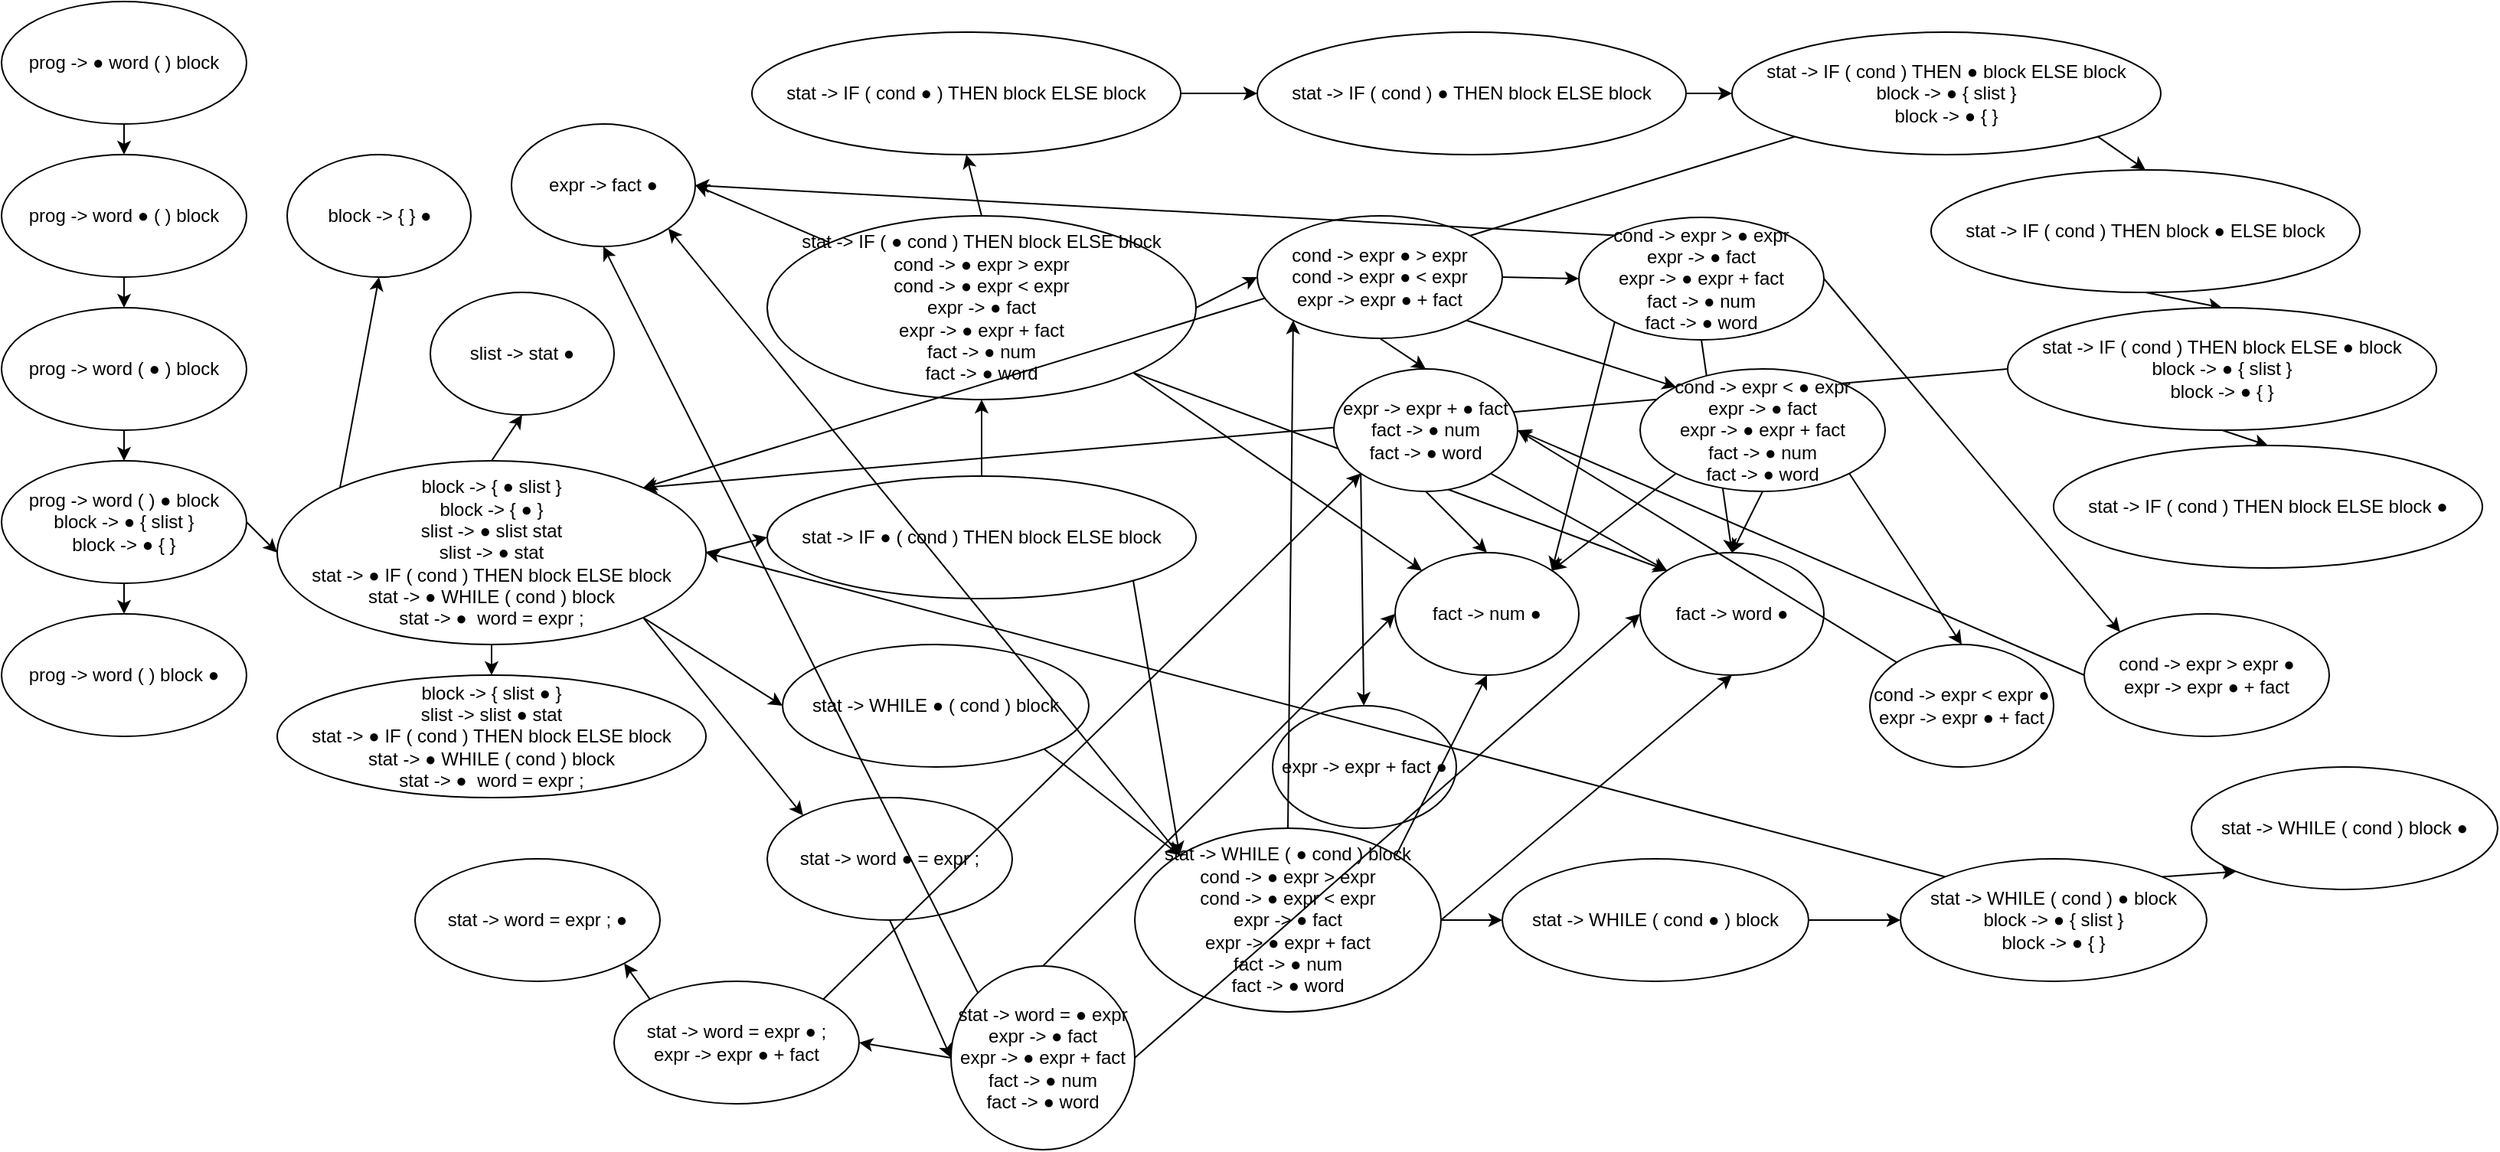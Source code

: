 <mxfile version="10.8.0" type="device"><diagram id="ja2nJyh4pjyDyLrrCJ4i" name="Page-1"><mxGraphModel dx="1394" dy="747" grid="1" gridSize="10" guides="1" tooltips="1" connect="1" arrows="1" fold="1" page="1" pageScale="1" pageWidth="827" pageHeight="1169" math="0" shadow="0"><root><mxCell id="0"/><mxCell id="1" parent="0"/><mxCell id="d796bd_eTAtr9ENVkr9i-27" style="edgeStyle=orthogonalEdgeStyle;rounded=0;orthogonalLoop=1;jettySize=auto;html=1;exitX=0.5;exitY=1;exitDx=0;exitDy=0;entryX=0.5;entryY=0;entryDx=0;entryDy=0;" parent="1" source="d796bd_eTAtr9ENVkr9i-1" target="d796bd_eTAtr9ENVkr9i-2" edge="1"><mxGeometry relative="1" as="geometry"/></mxCell><mxCell id="d796bd_eTAtr9ENVkr9i-1" value="prog -&amp;gt; ● word ( ) block" style="ellipse;whiteSpace=wrap;html=1;" parent="1" vertex="1"><mxGeometry x="20" y="20" width="160" height="80" as="geometry"/></mxCell><mxCell id="d796bd_eTAtr9ENVkr9i-28" style="edgeStyle=orthogonalEdgeStyle;rounded=0;orthogonalLoop=1;jettySize=auto;html=1;exitX=0.5;exitY=1;exitDx=0;exitDy=0;entryX=0.5;entryY=0;entryDx=0;entryDy=0;" parent="1" source="d796bd_eTAtr9ENVkr9i-2" target="d796bd_eTAtr9ENVkr9i-3" edge="1"><mxGeometry relative="1" as="geometry"/></mxCell><mxCell id="d796bd_eTAtr9ENVkr9i-2" value="prog -&amp;gt; word ● ( ) block" style="ellipse;whiteSpace=wrap;html=1;" parent="1" vertex="1"><mxGeometry x="20" y="120" width="160" height="80" as="geometry"/></mxCell><mxCell id="d796bd_eTAtr9ENVkr9i-29" style="edgeStyle=orthogonalEdgeStyle;rounded=0;orthogonalLoop=1;jettySize=auto;html=1;exitX=0.5;exitY=1;exitDx=0;exitDy=0;entryX=0.5;entryY=0;entryDx=0;entryDy=0;" parent="1" source="d796bd_eTAtr9ENVkr9i-3" target="d796bd_eTAtr9ENVkr9i-4" edge="1"><mxGeometry relative="1" as="geometry"/></mxCell><mxCell id="d796bd_eTAtr9ENVkr9i-3" value="prog -&amp;gt; word ( ● ) block" style="ellipse;whiteSpace=wrap;html=1;" parent="1" vertex="1"><mxGeometry x="20" y="220" width="160" height="80" as="geometry"/></mxCell><mxCell id="d796bd_eTAtr9ENVkr9i-30" style="edgeStyle=orthogonalEdgeStyle;rounded=0;orthogonalLoop=1;jettySize=auto;html=1;exitX=0.5;exitY=1;exitDx=0;exitDy=0;entryX=0.5;entryY=0;entryDx=0;entryDy=0;" parent="1" source="d796bd_eTAtr9ENVkr9i-4" target="d796bd_eTAtr9ENVkr9i-5" edge="1"><mxGeometry relative="1" as="geometry"/></mxCell><mxCell id="d796bd_eTAtr9ENVkr9i-31" style="rounded=0;orthogonalLoop=1;jettySize=auto;html=1;exitX=1;exitY=0.5;exitDx=0;exitDy=0;entryX=0;entryY=0.5;entryDx=0;entryDy=0;" parent="1" source="d796bd_eTAtr9ENVkr9i-4" target="d796bd_eTAtr9ENVkr9i-6" edge="1"><mxGeometry relative="1" as="geometry"/></mxCell><mxCell id="d796bd_eTAtr9ENVkr9i-4" value="prog -&amp;gt; word ( ) ● block&lt;br&gt;block -&amp;gt; ● { slist }&lt;br&gt;block -&amp;gt; ● { }&lt;br&gt;" style="ellipse;whiteSpace=wrap;html=1;" parent="1" vertex="1"><mxGeometry x="20" y="320" width="160" height="80" as="geometry"/></mxCell><mxCell id="d796bd_eTAtr9ENVkr9i-5" value="prog -&amp;gt; word ( ) block ●" style="ellipse;whiteSpace=wrap;html=1;" parent="1" vertex="1"><mxGeometry x="20" y="420" width="160" height="80" as="geometry"/></mxCell><mxCell id="d796bd_eTAtr9ENVkr9i-32" style="edgeStyle=none;rounded=0;orthogonalLoop=1;jettySize=auto;html=1;exitX=0.5;exitY=1;exitDx=0;exitDy=0;entryX=0.5;entryY=0;entryDx=0;entryDy=0;" parent="1" source="d796bd_eTAtr9ENVkr9i-6" target="d796bd_eTAtr9ENVkr9i-8" edge="1"><mxGeometry relative="1" as="geometry"/></mxCell><mxCell id="d796bd_eTAtr9ENVkr9i-33" style="edgeStyle=none;rounded=0;orthogonalLoop=1;jettySize=auto;html=1;exitX=0.5;exitY=0;exitDx=0;exitDy=0;entryX=0.5;entryY=1;entryDx=0;entryDy=0;" parent="1" source="d796bd_eTAtr9ENVkr9i-6" target="d796bd_eTAtr9ENVkr9i-9" edge="1"><mxGeometry relative="1" as="geometry"/></mxCell><mxCell id="d796bd_eTAtr9ENVkr9i-34" style="edgeStyle=none;rounded=0;orthogonalLoop=1;jettySize=auto;html=1;exitX=1;exitY=0.5;exitDx=0;exitDy=0;entryX=0;entryY=0.5;entryDx=0;entryDy=0;" parent="1" source="d796bd_eTAtr9ENVkr9i-6" target="d796bd_eTAtr9ENVkr9i-10" edge="1"><mxGeometry relative="1" as="geometry"/></mxCell><mxCell id="d796bd_eTAtr9ENVkr9i-36" style="edgeStyle=none;rounded=0;orthogonalLoop=1;jettySize=auto;html=1;exitX=1;exitY=1;exitDx=0;exitDy=0;entryX=0;entryY=0.5;entryDx=0;entryDy=0;" parent="1" source="d796bd_eTAtr9ENVkr9i-6" target="d796bd_eTAtr9ENVkr9i-11" edge="1"><mxGeometry relative="1" as="geometry"/></mxCell><mxCell id="d796bd_eTAtr9ENVkr9i-37" style="edgeStyle=none;rounded=0;orthogonalLoop=1;jettySize=auto;html=1;exitX=1;exitY=1;exitDx=0;exitDy=0;entryX=0;entryY=0;entryDx=0;entryDy=0;" parent="1" source="d796bd_eTAtr9ENVkr9i-6" target="d796bd_eTAtr9ENVkr9i-12" edge="1"><mxGeometry relative="1" as="geometry"/></mxCell><mxCell id="d796bd_eTAtr9ENVkr9i-90" style="edgeStyle=none;rounded=0;orthogonalLoop=1;jettySize=auto;html=1;exitX=0;exitY=0;exitDx=0;exitDy=0;entryX=0.5;entryY=1;entryDx=0;entryDy=0;" parent="1" source="d796bd_eTAtr9ENVkr9i-6" target="d796bd_eTAtr9ENVkr9i-89" edge="1"><mxGeometry relative="1" as="geometry"/></mxCell><mxCell id="d796bd_eTAtr9ENVkr9i-6" value="block -&amp;gt; { ● slist }&lt;br&gt;block -&amp;gt; { ● }&lt;br&gt;slist -&amp;gt; ● slist stat&lt;br&gt;slist -&amp;gt; ● stat&lt;br&gt;stat -&amp;gt; ● IF ( cond ) THEN block ELSE block&lt;br&gt;stat -&amp;gt; ● WHILE ( cond ) block&lt;br&gt;stat -&amp;gt; ●&amp;nbsp; word = expr ;&lt;br&gt;" style="ellipse;whiteSpace=wrap;html=1;" parent="1" vertex="1"><mxGeometry x="200" y="320" width="280" height="120" as="geometry"/></mxCell><mxCell id="d796bd_eTAtr9ENVkr9i-8" value="block -&amp;gt; { slist ● }&lt;br&gt;slist -&amp;gt; slist ● stat&lt;br&gt;stat -&amp;gt; ● IF ( cond ) THEN block ELSE block&lt;br&gt;stat -&amp;gt; ● WHILE ( cond ) block&lt;br&gt;stat -&amp;gt; ●&amp;nbsp; word = expr ;&lt;br&gt;" style="ellipse;whiteSpace=wrap;html=1;" parent="1" vertex="1"><mxGeometry x="200" y="460" width="280" height="80" as="geometry"/></mxCell><mxCell id="d796bd_eTAtr9ENVkr9i-9" value="slist -&amp;gt; stat ●" style="ellipse;whiteSpace=wrap;html=1;" parent="1" vertex="1"><mxGeometry x="300" y="210" width="120" height="80" as="geometry"/></mxCell><mxCell id="d796bd_eTAtr9ENVkr9i-56" style="edgeStyle=none;rounded=0;orthogonalLoop=1;jettySize=auto;html=1;exitX=0.5;exitY=0;exitDx=0;exitDy=0;entryX=0.5;entryY=1;entryDx=0;entryDy=0;" parent="1" source="d796bd_eTAtr9ENVkr9i-10" target="d796bd_eTAtr9ENVkr9i-13" edge="1"><mxGeometry relative="1" as="geometry"/></mxCell><mxCell id="d796bd_eTAtr9ENVkr9i-68" style="edgeStyle=none;rounded=0;orthogonalLoop=1;jettySize=auto;html=1;exitX=1;exitY=1;exitDx=0;exitDy=0;entryX=0;entryY=0;entryDx=0;entryDy=0;" parent="1" source="d796bd_eTAtr9ENVkr9i-10" target="d796bd_eTAtr9ENVkr9i-67" edge="1"><mxGeometry relative="1" as="geometry"/></mxCell><mxCell id="d796bd_eTAtr9ENVkr9i-10" value="stat -&amp;gt; IF ● ( cond ) THEN block ELSE block" style="ellipse;whiteSpace=wrap;html=1;" parent="1" vertex="1"><mxGeometry x="520" y="330" width="280" height="80" as="geometry"/></mxCell><mxCell id="d796bd_eTAtr9ENVkr9i-81" style="edgeStyle=none;rounded=0;orthogonalLoop=1;jettySize=auto;html=1;exitX=1;exitY=1;exitDx=0;exitDy=0;entryX=0;entryY=0;entryDx=0;entryDy=0;" parent="1" source="d796bd_eTAtr9ENVkr9i-11" target="d796bd_eTAtr9ENVkr9i-67" edge="1"><mxGeometry relative="1" as="geometry"/></mxCell><mxCell id="d796bd_eTAtr9ENVkr9i-11" value="stat -&amp;gt; WHILE ● ( cond ) block" style="ellipse;whiteSpace=wrap;html=1;" parent="1" vertex="1"><mxGeometry x="530" y="440" width="200" height="80" as="geometry"/></mxCell><mxCell id="d796bd_eTAtr9ENVkr9i-74" style="edgeStyle=none;rounded=0;orthogonalLoop=1;jettySize=auto;html=1;exitX=0.5;exitY=1;exitDx=0;exitDy=0;entryX=0;entryY=0.5;entryDx=0;entryDy=0;" parent="1" source="d796bd_eTAtr9ENVkr9i-12" target="d796bd_eTAtr9ENVkr9i-73" edge="1"><mxGeometry relative="1" as="geometry"/></mxCell><mxCell id="d796bd_eTAtr9ENVkr9i-12" value="stat -&amp;gt; word ● = expr ;" style="ellipse;whiteSpace=wrap;html=1;" parent="1" vertex="1"><mxGeometry x="520" y="540" width="160" height="80" as="geometry"/></mxCell><mxCell id="d796bd_eTAtr9ENVkr9i-40" style="edgeStyle=none;rounded=0;orthogonalLoop=1;jettySize=auto;html=1;exitX=0.5;exitY=0;exitDx=0;exitDy=0;entryX=0.5;entryY=1;entryDx=0;entryDy=0;" parent="1" source="d796bd_eTAtr9ENVkr9i-13" target="d796bd_eTAtr9ENVkr9i-14" edge="1"><mxGeometry relative="1" as="geometry"/></mxCell><mxCell id="d796bd_eTAtr9ENVkr9i-47" style="edgeStyle=none;rounded=0;orthogonalLoop=1;jettySize=auto;html=1;exitX=1;exitY=0.5;exitDx=0;exitDy=0;entryX=0;entryY=0.5;entryDx=0;entryDy=0;" parent="1" source="d796bd_eTAtr9ENVkr9i-13" target="d796bd_eTAtr9ENVkr9i-20" edge="1"><mxGeometry relative="1" as="geometry"/></mxCell><mxCell id="d796bd_eTAtr9ENVkr9i-60" style="edgeStyle=none;rounded=0;orthogonalLoop=1;jettySize=auto;html=1;exitX=0;exitY=0;exitDx=0;exitDy=0;entryX=1;entryY=0.5;entryDx=0;entryDy=0;" parent="1" source="d796bd_eTAtr9ENVkr9i-13" target="d796bd_eTAtr9ENVkr9i-59" edge="1"><mxGeometry relative="1" as="geometry"/></mxCell><mxCell id="d796bd_eTAtr9ENVkr9i-61" style="edgeStyle=none;rounded=0;orthogonalLoop=1;jettySize=auto;html=1;exitX=1;exitY=1;exitDx=0;exitDy=0;entryX=0;entryY=0;entryDx=0;entryDy=0;" parent="1" source="d796bd_eTAtr9ENVkr9i-13" target="d796bd_eTAtr9ENVkr9i-24" edge="1"><mxGeometry relative="1" as="geometry"/></mxCell><mxCell id="d796bd_eTAtr9ENVkr9i-62" style="edgeStyle=none;rounded=0;orthogonalLoop=1;jettySize=auto;html=1;exitX=1;exitY=1;exitDx=0;exitDy=0;entryX=0;entryY=0;entryDx=0;entryDy=0;" parent="1" source="d796bd_eTAtr9ENVkr9i-13" target="d796bd_eTAtr9ENVkr9i-25" edge="1"><mxGeometry relative="1" as="geometry"/></mxCell><mxCell id="d796bd_eTAtr9ENVkr9i-13" value="stat -&amp;gt; IF ( ● cond ) THEN block ELSE block&lt;br&gt;cond -&amp;gt; ● expr &amp;gt; expr&lt;br&gt;cond -&amp;gt; ● expr &amp;lt; expr&lt;br&gt;expr -&amp;gt; ● fact&lt;br&gt;expr -&amp;gt; ● expr + fact&lt;br&gt;fact -&amp;gt; ● num&lt;br&gt;fact -&amp;gt; ● word&lt;br&gt;" style="ellipse;whiteSpace=wrap;html=1;" parent="1" vertex="1"><mxGeometry x="520" y="160" width="280" height="120" as="geometry"/></mxCell><mxCell id="d796bd_eTAtr9ENVkr9i-41" style="edgeStyle=none;rounded=0;orthogonalLoop=1;jettySize=auto;html=1;exitX=1;exitY=0.5;exitDx=0;exitDy=0;entryX=0;entryY=0.5;entryDx=0;entryDy=0;" parent="1" source="d796bd_eTAtr9ENVkr9i-14" target="d796bd_eTAtr9ENVkr9i-15" edge="1"><mxGeometry relative="1" as="geometry"/></mxCell><mxCell id="d796bd_eTAtr9ENVkr9i-14" value="stat -&amp;gt; IF ( cond ● ) THEN block ELSE block" style="ellipse;whiteSpace=wrap;html=1;" parent="1" vertex="1"><mxGeometry x="510" y="40" width="280" height="80" as="geometry"/></mxCell><mxCell id="d796bd_eTAtr9ENVkr9i-42" style="edgeStyle=none;rounded=0;orthogonalLoop=1;jettySize=auto;html=1;exitX=1;exitY=0.5;exitDx=0;exitDy=0;entryX=0;entryY=0.5;entryDx=0;entryDy=0;" parent="1" source="d796bd_eTAtr9ENVkr9i-15" target="d796bd_eTAtr9ENVkr9i-16" edge="1"><mxGeometry relative="1" as="geometry"/></mxCell><mxCell id="d796bd_eTAtr9ENVkr9i-15" value="stat -&amp;gt; IF ( cond ) ● THEN block ELSE block" style="ellipse;whiteSpace=wrap;html=1;" parent="1" vertex="1"><mxGeometry x="840" y="40" width="280" height="80" as="geometry"/></mxCell><mxCell id="d796bd_eTAtr9ENVkr9i-43" style="edgeStyle=none;rounded=0;orthogonalLoop=1;jettySize=auto;html=1;exitX=1;exitY=1;exitDx=0;exitDy=0;entryX=0.5;entryY=0;entryDx=0;entryDy=0;" parent="1" source="d796bd_eTAtr9ENVkr9i-16" target="d796bd_eTAtr9ENVkr9i-17" edge="1"><mxGeometry relative="1" as="geometry"/></mxCell><mxCell id="d796bd_eTAtr9ENVkr9i-57" style="edgeStyle=none;rounded=0;orthogonalLoop=1;jettySize=auto;html=1;exitX=0;exitY=1;exitDx=0;exitDy=0;entryX=1;entryY=0;entryDx=0;entryDy=0;" parent="1" source="d796bd_eTAtr9ENVkr9i-16" target="d796bd_eTAtr9ENVkr9i-6" edge="1"><mxGeometry relative="1" as="geometry"/></mxCell><mxCell id="d796bd_eTAtr9ENVkr9i-16" value="stat -&amp;gt; IF ( cond ) THEN ● block ELSE block&lt;br&gt;block -&amp;gt; ● { slist }&lt;br&gt;block -&amp;gt; ● { }&lt;br&gt;" style="ellipse;whiteSpace=wrap;html=1;" parent="1" vertex="1"><mxGeometry x="1150" y="40" width="280" height="80" as="geometry"/></mxCell><mxCell id="d796bd_eTAtr9ENVkr9i-44" style="edgeStyle=none;rounded=0;orthogonalLoop=1;jettySize=auto;html=1;exitX=0.5;exitY=1;exitDx=0;exitDy=0;entryX=0.5;entryY=0;entryDx=0;entryDy=0;" parent="1" source="d796bd_eTAtr9ENVkr9i-17" target="d796bd_eTAtr9ENVkr9i-18" edge="1"><mxGeometry relative="1" as="geometry"/></mxCell><mxCell id="d796bd_eTAtr9ENVkr9i-17" value="stat -&amp;gt; IF ( cond ) THEN block ● ELSE block" style="ellipse;whiteSpace=wrap;html=1;" parent="1" vertex="1"><mxGeometry x="1280" y="130" width="280" height="80" as="geometry"/></mxCell><mxCell id="d796bd_eTAtr9ENVkr9i-45" style="edgeStyle=none;rounded=0;orthogonalLoop=1;jettySize=auto;html=1;exitX=0.5;exitY=1;exitDx=0;exitDy=0;entryX=0.5;entryY=0;entryDx=0;entryDy=0;" parent="1" source="d796bd_eTAtr9ENVkr9i-18" target="d796bd_eTAtr9ENVkr9i-19" edge="1"><mxGeometry relative="1" as="geometry"/></mxCell><mxCell id="d796bd_eTAtr9ENVkr9i-58" style="edgeStyle=none;rounded=0;orthogonalLoop=1;jettySize=auto;html=1;exitX=0;exitY=0.5;exitDx=0;exitDy=0;entryX=1;entryY=0;entryDx=0;entryDy=0;" parent="1" source="d796bd_eTAtr9ENVkr9i-18" target="d796bd_eTAtr9ENVkr9i-6" edge="1"><mxGeometry relative="1" as="geometry"><mxPoint x="460" y="290" as="targetPoint"/></mxGeometry></mxCell><mxCell id="d796bd_eTAtr9ENVkr9i-18" value="stat -&amp;gt; IF ( cond ) THEN block ELSE ● block&lt;br&gt;block -&amp;gt; ● { slist }&lt;br&gt;block -&amp;gt; ● { }&lt;br&gt;" style="ellipse;whiteSpace=wrap;html=1;" parent="1" vertex="1"><mxGeometry x="1330" y="220" width="280" height="80" as="geometry"/></mxCell><mxCell id="d796bd_eTAtr9ENVkr9i-19" value="stat -&amp;gt; IF ( cond ) THEN block ELSE block ●" style="ellipse;whiteSpace=wrap;html=1;" parent="1" vertex="1"><mxGeometry x="1360" y="310" width="280" height="80" as="geometry"/></mxCell><mxCell id="d796bd_eTAtr9ENVkr9i-46" style="edgeStyle=none;rounded=0;orthogonalLoop=1;jettySize=auto;html=1;exitX=1;exitY=0.5;exitDx=0;exitDy=0;entryX=0;entryY=0.5;entryDx=0;entryDy=0;" parent="1" source="d796bd_eTAtr9ENVkr9i-20" target="d796bd_eTAtr9ENVkr9i-21" edge="1"><mxGeometry relative="1" as="geometry"/></mxCell><mxCell id="d796bd_eTAtr9ENVkr9i-48" style="edgeStyle=none;rounded=0;orthogonalLoop=1;jettySize=auto;html=1;exitX=0.5;exitY=1;exitDx=0;exitDy=0;entryX=0.5;entryY=0;entryDx=0;entryDy=0;" parent="1" source="d796bd_eTAtr9ENVkr9i-20" target="d796bd_eTAtr9ENVkr9i-23" edge="1"><mxGeometry relative="1" as="geometry"/></mxCell><mxCell id="d796bd_eTAtr9ENVkr9i-63" style="edgeStyle=none;rounded=0;orthogonalLoop=1;jettySize=auto;html=1;exitX=1;exitY=1;exitDx=0;exitDy=0;entryX=0;entryY=0;entryDx=0;entryDy=0;" parent="1" source="d796bd_eTAtr9ENVkr9i-20" target="d796bd_eTAtr9ENVkr9i-22" edge="1"><mxGeometry relative="1" as="geometry"/></mxCell><mxCell id="d796bd_eTAtr9ENVkr9i-20" value="cond -&amp;gt; expr ● &amp;gt; expr&lt;br&gt;cond -&amp;gt; expr ● &amp;lt; expr&lt;br&gt;expr -&amp;gt; expr ● + fact&lt;br&gt;" style="ellipse;whiteSpace=wrap;html=1;" parent="1" vertex="1"><mxGeometry x="840" y="160" width="160" height="80" as="geometry"/></mxCell><mxCell id="d796bd_eTAtr9ENVkr9i-65" style="edgeStyle=none;rounded=0;orthogonalLoop=1;jettySize=auto;html=1;exitX=1;exitY=0.5;exitDx=0;exitDy=0;entryX=0;entryY=0;entryDx=0;entryDy=0;" parent="1" source="d796bd_eTAtr9ENVkr9i-21" target="d796bd_eTAtr9ENVkr9i-64" edge="1"><mxGeometry relative="1" as="geometry"/></mxCell><mxCell id="d796bd_eTAtr9ENVkr9i-93" style="edgeStyle=none;rounded=0;orthogonalLoop=1;jettySize=auto;html=1;exitX=0;exitY=0;exitDx=0;exitDy=0;entryX=1;entryY=0.5;entryDx=0;entryDy=0;" parent="1" source="d796bd_eTAtr9ENVkr9i-21" target="d796bd_eTAtr9ENVkr9i-59" edge="1"><mxGeometry relative="1" as="geometry"/></mxCell><mxCell id="d796bd_eTAtr9ENVkr9i-94" style="edgeStyle=none;rounded=0;orthogonalLoop=1;jettySize=auto;html=1;exitX=0;exitY=1;exitDx=0;exitDy=0;entryX=1;entryY=0;entryDx=0;entryDy=0;" parent="1" source="d796bd_eTAtr9ENVkr9i-21" target="d796bd_eTAtr9ENVkr9i-24" edge="1"><mxGeometry relative="1" as="geometry"/></mxCell><mxCell id="d796bd_eTAtr9ENVkr9i-96" style="edgeStyle=none;rounded=0;orthogonalLoop=1;jettySize=auto;html=1;exitX=0.5;exitY=1;exitDx=0;exitDy=0;entryX=0.5;entryY=0;entryDx=0;entryDy=0;" parent="1" source="d796bd_eTAtr9ENVkr9i-21" target="d796bd_eTAtr9ENVkr9i-25" edge="1"><mxGeometry relative="1" as="geometry"/></mxCell><mxCell id="d796bd_eTAtr9ENVkr9i-21" value="cond -&amp;gt; expr &amp;gt; ● expr&lt;br&gt;expr -&amp;gt; ● fact&lt;br&gt;expr -&amp;gt; ● expr + fact&lt;br&gt;fact -&amp;gt; ● num&lt;br&gt;fact -&amp;gt; ● word&lt;br&gt;" style="ellipse;whiteSpace=wrap;html=1;" parent="1" vertex="1"><mxGeometry x="1050" y="161" width="160" height="80" as="geometry"/></mxCell><mxCell id="d796bd_eTAtr9ENVkr9i-52" style="edgeStyle=none;rounded=0;orthogonalLoop=1;jettySize=auto;html=1;exitX=1;exitY=1;exitDx=0;exitDy=0;entryX=0.5;entryY=0;entryDx=0;entryDy=0;" parent="1" source="d796bd_eTAtr9ENVkr9i-22" target="d796bd_eTAtr9ENVkr9i-26" edge="1"><mxGeometry relative="1" as="geometry"/></mxCell><mxCell id="d796bd_eTAtr9ENVkr9i-97" style="edgeStyle=none;rounded=0;orthogonalLoop=1;jettySize=auto;html=1;exitX=0;exitY=1;exitDx=0;exitDy=0;entryX=1;entryY=0;entryDx=0;entryDy=0;" parent="1" source="d796bd_eTAtr9ENVkr9i-22" target="d796bd_eTAtr9ENVkr9i-24" edge="1"><mxGeometry relative="1" as="geometry"/></mxCell><mxCell id="d796bd_eTAtr9ENVkr9i-98" style="edgeStyle=none;rounded=0;orthogonalLoop=1;jettySize=auto;html=1;exitX=0.5;exitY=1;exitDx=0;exitDy=0;entryX=0.5;entryY=0;entryDx=0;entryDy=0;" parent="1" source="d796bd_eTAtr9ENVkr9i-22" target="d796bd_eTAtr9ENVkr9i-25" edge="1"><mxGeometry relative="1" as="geometry"/></mxCell><mxCell id="d796bd_eTAtr9ENVkr9i-22" value="cond -&amp;gt; expr &amp;lt; ● expr&lt;br&gt;expr -&amp;gt; ● fact&lt;br&gt;expr -&amp;gt; ● expr + fact&lt;br&gt;fact -&amp;gt; ● num&lt;br&gt;fact -&amp;gt; ● word&lt;br&gt;" style="ellipse;whiteSpace=wrap;html=1;" parent="1" vertex="1"><mxGeometry x="1090" y="260" width="160" height="80" as="geometry"/></mxCell><mxCell id="d796bd_eTAtr9ENVkr9i-50" style="edgeStyle=none;rounded=0;orthogonalLoop=1;jettySize=auto;html=1;exitX=0.5;exitY=1;exitDx=0;exitDy=0;entryX=0.5;entryY=0;entryDx=0;entryDy=0;" parent="1" source="d796bd_eTAtr9ENVkr9i-23" target="d796bd_eTAtr9ENVkr9i-24" edge="1"><mxGeometry relative="1" as="geometry"/></mxCell><mxCell id="d796bd_eTAtr9ENVkr9i-51" style="edgeStyle=none;rounded=0;orthogonalLoop=1;jettySize=auto;html=1;exitX=1;exitY=1;exitDx=0;exitDy=0;entryX=0;entryY=0;entryDx=0;entryDy=0;" parent="1" source="d796bd_eTAtr9ENVkr9i-23" target="d796bd_eTAtr9ENVkr9i-25" edge="1"><mxGeometry relative="1" as="geometry"/></mxCell><mxCell id="d796bd_eTAtr9ENVkr9i-55" style="edgeStyle=none;rounded=0;orthogonalLoop=1;jettySize=auto;html=1;exitX=0;exitY=1;exitDx=0;exitDy=0;" parent="1" source="d796bd_eTAtr9ENVkr9i-23" target="d796bd_eTAtr9ENVkr9i-54" edge="1"><mxGeometry relative="1" as="geometry"/></mxCell><mxCell id="d796bd_eTAtr9ENVkr9i-23" value="expr -&amp;gt; expr + ● fact&lt;br&gt;fact -&amp;gt; ● num&lt;br&gt;fact -&amp;gt; ● word&lt;br&gt;" style="ellipse;whiteSpace=wrap;html=1;" parent="1" vertex="1"><mxGeometry x="890" y="260" width="120" height="80" as="geometry"/></mxCell><mxCell id="d796bd_eTAtr9ENVkr9i-24" value="fact -&amp;gt; num ●" style="ellipse;whiteSpace=wrap;html=1;" parent="1" vertex="1"><mxGeometry x="930" y="380" width="120" height="80" as="geometry"/></mxCell><mxCell id="d796bd_eTAtr9ENVkr9i-25" value="fact -&amp;gt; word ●" style="ellipse;whiteSpace=wrap;html=1;" parent="1" vertex="1"><mxGeometry x="1090" y="380" width="120" height="80" as="geometry"/></mxCell><mxCell id="d796bd_eTAtr9ENVkr9i-53" style="edgeStyle=none;rounded=0;orthogonalLoop=1;jettySize=auto;html=1;exitX=0;exitY=0;exitDx=0;exitDy=0;entryX=1;entryY=0.5;entryDx=0;entryDy=0;" parent="1" source="d796bd_eTAtr9ENVkr9i-26" target="d796bd_eTAtr9ENVkr9i-23" edge="1"><mxGeometry relative="1" as="geometry"/></mxCell><mxCell id="d796bd_eTAtr9ENVkr9i-26" value="cond -&amp;gt; expr &amp;lt; expr ●&lt;br&gt;expr -&amp;gt; expr ● + fact&lt;br&gt;" style="ellipse;whiteSpace=wrap;html=1;" parent="1" vertex="1"><mxGeometry x="1240" y="440" width="120" height="80" as="geometry"/></mxCell><mxCell id="d796bd_eTAtr9ENVkr9i-54" value="expr -&amp;gt; expr + fact ●" style="ellipse;whiteSpace=wrap;html=1;" parent="1" vertex="1"><mxGeometry x="850" y="480" width="120" height="80" as="geometry"/></mxCell><mxCell id="d796bd_eTAtr9ENVkr9i-59" value="expr -&amp;gt; fact ●" style="ellipse;whiteSpace=wrap;html=1;" parent="1" vertex="1"><mxGeometry x="353" y="100" width="120" height="80" as="geometry"/></mxCell><mxCell id="d796bd_eTAtr9ENVkr9i-66" style="edgeStyle=none;rounded=0;orthogonalLoop=1;jettySize=auto;html=1;exitX=0;exitY=0.5;exitDx=0;exitDy=0;entryX=1;entryY=0.5;entryDx=0;entryDy=0;" parent="1" source="d796bd_eTAtr9ENVkr9i-64" target="d796bd_eTAtr9ENVkr9i-23" edge="1"><mxGeometry relative="1" as="geometry"/></mxCell><mxCell id="d796bd_eTAtr9ENVkr9i-64" value="cond -&amp;gt; expr &amp;gt; expr ●&lt;br&gt;expr -&amp;gt; expr ● + fact&lt;br&gt;" style="ellipse;whiteSpace=wrap;html=1;" parent="1" vertex="1"><mxGeometry x="1380" y="420" width="160" height="80" as="geometry"/></mxCell><mxCell id="d796bd_eTAtr9ENVkr9i-69" style="edgeStyle=none;rounded=0;orthogonalLoop=1;jettySize=auto;html=1;exitX=0;exitY=0;exitDx=0;exitDy=0;entryX=1;entryY=1;entryDx=0;entryDy=0;" parent="1" source="d796bd_eTAtr9ENVkr9i-67" target="d796bd_eTAtr9ENVkr9i-59" edge="1"><mxGeometry relative="1" as="geometry"/></mxCell><mxCell id="d796bd_eTAtr9ENVkr9i-70" style="edgeStyle=none;rounded=0;orthogonalLoop=1;jettySize=auto;html=1;exitX=1;exitY=0;exitDx=0;exitDy=0;entryX=0.5;entryY=1;entryDx=0;entryDy=0;" parent="1" source="d796bd_eTAtr9ENVkr9i-67" target="d796bd_eTAtr9ENVkr9i-24" edge="1"><mxGeometry relative="1" as="geometry"/></mxCell><mxCell id="d796bd_eTAtr9ENVkr9i-71" style="edgeStyle=none;rounded=0;orthogonalLoop=1;jettySize=auto;html=1;exitX=1;exitY=0.5;exitDx=0;exitDy=0;entryX=0.5;entryY=1;entryDx=0;entryDy=0;" parent="1" source="d796bd_eTAtr9ENVkr9i-67" target="d796bd_eTAtr9ENVkr9i-25" edge="1"><mxGeometry relative="1" as="geometry"/></mxCell><mxCell id="d796bd_eTAtr9ENVkr9i-72" style="edgeStyle=none;rounded=0;orthogonalLoop=1;jettySize=auto;html=1;exitX=0.5;exitY=0;exitDx=0;exitDy=0;entryX=0;entryY=1;entryDx=0;entryDy=0;" parent="1" source="d796bd_eTAtr9ENVkr9i-67" target="d796bd_eTAtr9ENVkr9i-20" edge="1"><mxGeometry relative="1" as="geometry"/></mxCell><mxCell id="d796bd_eTAtr9ENVkr9i-85" style="edgeStyle=none;rounded=0;orthogonalLoop=1;jettySize=auto;html=1;exitX=1;exitY=0.5;exitDx=0;exitDy=0;entryX=0;entryY=0.5;entryDx=0;entryDy=0;" parent="1" source="d796bd_eTAtr9ENVkr9i-67" target="d796bd_eTAtr9ENVkr9i-82" edge="1"><mxGeometry relative="1" as="geometry"/></mxCell><mxCell id="d796bd_eTAtr9ENVkr9i-67" value="stat -&amp;gt; WHILE ( ● cond ) block&lt;br&gt;cond -&amp;gt; ● expr &amp;gt; expr&lt;br&gt;cond -&amp;gt; ● expr &amp;lt; expr&lt;br&gt;expr -&amp;gt; ● fact&lt;br&gt;expr -&amp;gt; ● expr + fact&lt;br&gt;fact -&amp;gt; ● num&lt;br&gt;fact -&amp;gt; ● word&lt;br&gt;" style="ellipse;whiteSpace=wrap;html=1;" parent="1" vertex="1"><mxGeometry x="760" y="560" width="200" height="120" as="geometry"/></mxCell><mxCell id="d796bd_eTAtr9ENVkr9i-76" style="edgeStyle=none;rounded=0;orthogonalLoop=1;jettySize=auto;html=1;exitX=0;exitY=0.5;exitDx=0;exitDy=0;entryX=1;entryY=0.5;entryDx=0;entryDy=0;" parent="1" source="d796bd_eTAtr9ENVkr9i-73" target="d796bd_eTAtr9ENVkr9i-75" edge="1"><mxGeometry relative="1" as="geometry"/></mxCell><mxCell id="d796bd_eTAtr9ENVkr9i-77" style="edgeStyle=none;rounded=0;orthogonalLoop=1;jettySize=auto;html=1;exitX=0;exitY=0;exitDx=0;exitDy=0;entryX=0.5;entryY=1;entryDx=0;entryDy=0;" parent="1" source="d796bd_eTAtr9ENVkr9i-73" target="d796bd_eTAtr9ENVkr9i-59" edge="1"><mxGeometry relative="1" as="geometry"/></mxCell><mxCell id="d796bd_eTAtr9ENVkr9i-78" style="edgeStyle=none;rounded=0;orthogonalLoop=1;jettySize=auto;html=1;exitX=0.5;exitY=0;exitDx=0;exitDy=0;entryX=0;entryY=0.5;entryDx=0;entryDy=0;" parent="1" source="d796bd_eTAtr9ENVkr9i-73" target="d796bd_eTAtr9ENVkr9i-24" edge="1"><mxGeometry relative="1" as="geometry"/></mxCell><mxCell id="d796bd_eTAtr9ENVkr9i-79" style="edgeStyle=none;rounded=0;orthogonalLoop=1;jettySize=auto;html=1;exitX=1;exitY=0.5;exitDx=0;exitDy=0;entryX=0;entryY=0.5;entryDx=0;entryDy=0;" parent="1" source="d796bd_eTAtr9ENVkr9i-73" target="d796bd_eTAtr9ENVkr9i-25" edge="1"><mxGeometry relative="1" as="geometry"/></mxCell><mxCell id="d796bd_eTAtr9ENVkr9i-73" value="stat -&amp;gt; word = ● expr&lt;br&gt;expr -&amp;gt; ● fact&lt;br&gt;expr -&amp;gt; ● expr + fact&lt;br&gt;fact -&amp;gt; ● num&lt;br&gt;fact -&amp;gt; ● word&lt;br&gt;" style="ellipse;whiteSpace=wrap;html=1;" parent="1" vertex="1"><mxGeometry x="640" y="650" width="120" height="120" as="geometry"/></mxCell><mxCell id="d796bd_eTAtr9ENVkr9i-80" style="edgeStyle=none;rounded=0;orthogonalLoop=1;jettySize=auto;html=1;exitX=1;exitY=0;exitDx=0;exitDy=0;entryX=0;entryY=1;entryDx=0;entryDy=0;" parent="1" source="d796bd_eTAtr9ENVkr9i-75" target="d796bd_eTAtr9ENVkr9i-23" edge="1"><mxGeometry relative="1" as="geometry"/></mxCell><mxCell id="d796bd_eTAtr9ENVkr9i-84" style="edgeStyle=none;rounded=0;orthogonalLoop=1;jettySize=auto;html=1;exitX=0;exitY=0;exitDx=0;exitDy=0;entryX=1;entryY=1;entryDx=0;entryDy=0;" parent="1" source="d796bd_eTAtr9ENVkr9i-75" target="d796bd_eTAtr9ENVkr9i-83" edge="1"><mxGeometry relative="1" as="geometry"/></mxCell><mxCell id="d796bd_eTAtr9ENVkr9i-75" value="stat -&amp;gt; word = expr ● ;&lt;br&gt;expr -&amp;gt; expr ● + fact&lt;br&gt;" style="ellipse;whiteSpace=wrap;html=1;" parent="1" vertex="1"><mxGeometry x="420" y="660" width="160" height="80" as="geometry"/></mxCell><mxCell id="d796bd_eTAtr9ENVkr9i-87" style="edgeStyle=none;rounded=0;orthogonalLoop=1;jettySize=auto;html=1;exitX=1;exitY=0.5;exitDx=0;exitDy=0;entryX=0;entryY=0.5;entryDx=0;entryDy=0;" parent="1" source="d796bd_eTAtr9ENVkr9i-82" target="d796bd_eTAtr9ENVkr9i-86" edge="1"><mxGeometry relative="1" as="geometry"/></mxCell><mxCell id="d796bd_eTAtr9ENVkr9i-82" value="stat -&amp;gt; WHILE ( cond ● ) block" style="ellipse;whiteSpace=wrap;html=1;" parent="1" vertex="1"><mxGeometry x="1000" y="580" width="200" height="80" as="geometry"/></mxCell><mxCell id="d796bd_eTAtr9ENVkr9i-83" value="stat -&amp;gt; word = expr ; ●" style="ellipse;whiteSpace=wrap;html=1;" parent="1" vertex="1"><mxGeometry x="290" y="580" width="160" height="80" as="geometry"/></mxCell><mxCell id="d796bd_eTAtr9ENVkr9i-88" style="edgeStyle=none;rounded=0;orthogonalLoop=1;jettySize=auto;html=1;exitX=0;exitY=0;exitDx=0;exitDy=0;entryX=1;entryY=0.5;entryDx=0;entryDy=0;" parent="1" source="d796bd_eTAtr9ENVkr9i-86" target="d796bd_eTAtr9ENVkr9i-6" edge="1"><mxGeometry relative="1" as="geometry"/></mxCell><mxCell id="d796bd_eTAtr9ENVkr9i-92" style="edgeStyle=none;rounded=0;orthogonalLoop=1;jettySize=auto;html=1;exitX=1;exitY=0;exitDx=0;exitDy=0;entryX=0;entryY=1;entryDx=0;entryDy=0;" parent="1" source="d796bd_eTAtr9ENVkr9i-86" target="d796bd_eTAtr9ENVkr9i-91" edge="1"><mxGeometry relative="1" as="geometry"/></mxCell><mxCell id="d796bd_eTAtr9ENVkr9i-86" value="stat -&amp;gt; WHILE ( cond ) ● block&lt;br&gt;block -&amp;gt; ● { slist }&lt;br&gt;block -&amp;gt; ● { }&lt;br&gt;" style="ellipse;whiteSpace=wrap;html=1;" parent="1" vertex="1"><mxGeometry x="1260" y="580" width="200" height="80" as="geometry"/></mxCell><mxCell id="d796bd_eTAtr9ENVkr9i-89" value="block -&amp;gt; { } ●" style="ellipse;whiteSpace=wrap;html=1;" parent="1" vertex="1"><mxGeometry x="206.5" y="120" width="120" height="80" as="geometry"/></mxCell><mxCell id="d796bd_eTAtr9ENVkr9i-91" value="stat -&amp;gt; WHILE ( cond ) block ●" style="ellipse;whiteSpace=wrap;html=1;" parent="1" vertex="1"><mxGeometry x="1450" y="520" width="200" height="80" as="geometry"/></mxCell></root></mxGraphModel></diagram><diagram id="JNSQWPGtR-s-NoHJfLtW" name="Page-2"><mxGraphModel dx="1640" dy="879" grid="1" gridSize="10" guides="1" tooltips="1" connect="1" arrows="1" fold="1" page="1" pageScale="1" pageWidth="827" pageHeight="1169" math="0" shadow="0"><root><mxCell id="AG5hC1JPDTdCec0NQjJV-0"/><mxCell id="AG5hC1JPDTdCec0NQjJV-1" parent="AG5hC1JPDTdCec0NQjJV-0"/><mxCell id="-z5cexkEuLATT3_rjUf6-0" value="w" style="edgeStyle=orthogonalEdgeStyle;rounded=0;orthogonalLoop=1;jettySize=auto;html=1;exitX=0.5;exitY=1;exitDx=0;exitDy=0;entryX=0.5;entryY=0;entryDx=0;entryDy=0;" edge="1" parent="AG5hC1JPDTdCec0NQjJV-1" source="-z5cexkEuLATT3_rjUf6-1" target="-z5cexkEuLATT3_rjUf6-3"><mxGeometry relative="1" as="geometry"/></mxCell><mxCell id="-z5cexkEuLATT3_rjUf6-1" value="P -&amp;gt; ● w ( ) B" style="ellipse;whiteSpace=wrap;html=1;" vertex="1" parent="AG5hC1JPDTdCec0NQjJV-1"><mxGeometry x="20" y="20" width="120" height="80" as="geometry"/></mxCell><mxCell id="-z5cexkEuLATT3_rjUf6-2" value="(" style="edgeStyle=orthogonalEdgeStyle;rounded=0;orthogonalLoop=1;jettySize=auto;html=1;exitX=0.5;exitY=1;exitDx=0;exitDy=0;entryX=0.5;entryY=0;entryDx=0;entryDy=0;" edge="1" parent="AG5hC1JPDTdCec0NQjJV-1" source="-z5cexkEuLATT3_rjUf6-3" target="-z5cexkEuLATT3_rjUf6-5"><mxGeometry relative="1" as="geometry"/></mxCell><mxCell id="-z5cexkEuLATT3_rjUf6-3" value="P -&amp;gt; w ● ( ) B" style="ellipse;whiteSpace=wrap;html=1;" vertex="1" parent="AG5hC1JPDTdCec0NQjJV-1"><mxGeometry x="20" y="130" width="120" height="80" as="geometry"/></mxCell><mxCell id="-z5cexkEuLATT3_rjUf6-4" value=")" style="edgeStyle=orthogonalEdgeStyle;rounded=0;orthogonalLoop=1;jettySize=auto;html=1;exitX=0.5;exitY=1;exitDx=0;exitDy=0;entryX=0.5;entryY=0;entryDx=0;entryDy=0;" edge="1" parent="AG5hC1JPDTdCec0NQjJV-1" source="-z5cexkEuLATT3_rjUf6-5" target="-z5cexkEuLATT3_rjUf6-8"><mxGeometry relative="1" as="geometry"/></mxCell><mxCell id="-z5cexkEuLATT3_rjUf6-5" value="P -&amp;gt; w ( ● ) B" style="ellipse;whiteSpace=wrap;html=1;" vertex="1" parent="AG5hC1JPDTdCec0NQjJV-1"><mxGeometry x="20" y="240" width="120" height="80" as="geometry"/></mxCell><mxCell id="-z5cexkEuLATT3_rjUf6-6" value="B" style="edgeStyle=orthogonalEdgeStyle;rounded=0;orthogonalLoop=1;jettySize=auto;html=1;exitX=0.5;exitY=1;exitDx=0;exitDy=0;entryX=0.5;entryY=0;entryDx=0;entryDy=0;" edge="1" parent="AG5hC1JPDTdCec0NQjJV-1" source="-z5cexkEuLATT3_rjUf6-8" target="-z5cexkEuLATT3_rjUf6-9"><mxGeometry relative="1" as="geometry"/></mxCell><mxCell id="-z5cexkEuLATT3_rjUf6-7" value="{" style="rounded=0;orthogonalLoop=1;jettySize=auto;html=1;exitX=1;exitY=0.5;exitDx=0;exitDy=0;entryX=0;entryY=0.5;entryDx=0;entryDy=0;" edge="1" parent="AG5hC1JPDTdCec0NQjJV-1" source="-z5cexkEuLATT3_rjUf6-8" target="-z5cexkEuLATT3_rjUf6-16"><mxGeometry relative="1" as="geometry"/></mxCell><mxCell id="-z5cexkEuLATT3_rjUf6-8" value="P -&amp;gt; w ( ) ● B&lt;br&gt;B -&amp;gt; ● { L }&lt;br&gt;B -&amp;gt; ● { }&lt;br&gt;" style="ellipse;whiteSpace=wrap;html=1;" vertex="1" parent="AG5hC1JPDTdCec0NQjJV-1"><mxGeometry x="20" y="350" width="120" height="80" as="geometry"/></mxCell><mxCell id="-z5cexkEuLATT3_rjUf6-9" value="P -&amp;gt; w ( ) B ●" style="ellipse;whiteSpace=wrap;html=1;" vertex="1" parent="AG5hC1JPDTdCec0NQjJV-1"><mxGeometry x="20" y="460" width="120" height="80" as="geometry"/></mxCell><mxCell id="-z5cexkEuLATT3_rjUf6-10" value="L" style="edgeStyle=none;rounded=0;orthogonalLoop=1;jettySize=auto;html=1;exitX=0.5;exitY=1;exitDx=0;exitDy=0;entryX=0.5;entryY=0;entryDx=0;entryDy=0;" edge="1" parent="AG5hC1JPDTdCec0NQjJV-1" source="-z5cexkEuLATT3_rjUf6-16" target="-z5cexkEuLATT3_rjUf6-17"><mxGeometry relative="1" as="geometry"/></mxCell><mxCell id="-z5cexkEuLATT3_rjUf6-11" value="S" style="edgeStyle=none;rounded=0;orthogonalLoop=1;jettySize=auto;html=1;exitX=0.5;exitY=0;exitDx=0;exitDy=0;entryX=0.5;entryY=1;entryDx=0;entryDy=0;" edge="1" parent="AG5hC1JPDTdCec0NQjJV-1" source="-z5cexkEuLATT3_rjUf6-16" target="-z5cexkEuLATT3_rjUf6-18"><mxGeometry relative="1" as="geometry"/></mxCell><mxCell id="-z5cexkEuLATT3_rjUf6-12" value="i" style="edgeStyle=none;rounded=0;orthogonalLoop=1;jettySize=auto;html=1;exitX=1;exitY=0.5;exitDx=0;exitDy=0;entryX=0;entryY=0.5;entryDx=0;entryDy=0;" edge="1" parent="AG5hC1JPDTdCec0NQjJV-1" source="-z5cexkEuLATT3_rjUf6-16" target="-z5cexkEuLATT3_rjUf6-21"><mxGeometry relative="1" as="geometry"/></mxCell><mxCell id="-z5cexkEuLATT3_rjUf6-13" value="h" style="edgeStyle=none;rounded=0;orthogonalLoop=1;jettySize=auto;html=1;exitX=1;exitY=1;exitDx=0;exitDy=0;entryX=0;entryY=0.5;entryDx=0;entryDy=0;" edge="1" parent="AG5hC1JPDTdCec0NQjJV-1" source="-z5cexkEuLATT3_rjUf6-16" target="-z5cexkEuLATT3_rjUf6-23"><mxGeometry relative="1" as="geometry"/></mxCell><mxCell id="-z5cexkEuLATT3_rjUf6-14" value="w" style="edgeStyle=none;rounded=0;orthogonalLoop=1;jettySize=auto;html=1;exitX=1;exitY=1;exitDx=0;exitDy=0;entryX=0;entryY=0;entryDx=0;entryDy=0;" edge="1" parent="AG5hC1JPDTdCec0NQjJV-1" source="-z5cexkEuLATT3_rjUf6-16" target="-z5cexkEuLATT3_rjUf6-25"><mxGeometry relative="1" as="geometry"/></mxCell><mxCell id="-z5cexkEuLATT3_rjUf6-15" value="}" style="edgeStyle=none;rounded=0;orthogonalLoop=1;jettySize=auto;html=1;exitX=0;exitY=0;exitDx=0;exitDy=0;entryX=0.5;entryY=1;entryDx=0;entryDy=0;" edge="1" parent="AG5hC1JPDTdCec0NQjJV-1" source="-z5cexkEuLATT3_rjUf6-16" target="-z5cexkEuLATT3_rjUf6-90"><mxGeometry relative="1" as="geometry"/></mxCell><mxCell id="-z5cexkEuLATT3_rjUf6-16" value="B -&amp;gt; { ● L }&lt;br&gt;B -&amp;gt; { ● }&lt;br&gt;L -&amp;gt; ● L S&lt;br&gt;L -&amp;gt; ● S&lt;br&gt;S -&amp;gt; ● i ( C ) t B e B&lt;br&gt;S -&amp;gt; ● h ( C ) B&lt;br&gt;S -&amp;gt; ● w = E ;&lt;br&gt;" style="ellipse;whiteSpace=wrap;html=1;" vertex="1" parent="AG5hC1JPDTdCec0NQjJV-1"><mxGeometry x="200" y="320" width="160" height="120" as="geometry"/></mxCell><mxCell id="-z5cexkEuLATT3_rjUf6-96" value="i" style="edgeStyle=none;rounded=0;orthogonalLoop=1;jettySize=auto;html=1;exitX=1;exitY=0;exitDx=0;exitDy=0;entryX=0;entryY=1;entryDx=0;entryDy=0;" edge="1" parent="AG5hC1JPDTdCec0NQjJV-1" source="-z5cexkEuLATT3_rjUf6-17" target="-z5cexkEuLATT3_rjUf6-21"><mxGeometry relative="1" as="geometry"/></mxCell><mxCell id="-z5cexkEuLATT3_rjUf6-97" value="h" style="edgeStyle=none;rounded=0;orthogonalLoop=1;jettySize=auto;html=1;exitX=1;exitY=0.5;exitDx=0;exitDy=0;entryX=0;entryY=0.5;entryDx=0;entryDy=0;" edge="1" parent="AG5hC1JPDTdCec0NQjJV-1" source="-z5cexkEuLATT3_rjUf6-17" target="-z5cexkEuLATT3_rjUf6-23"><mxGeometry relative="1" as="geometry"/></mxCell><mxCell id="-z5cexkEuLATT3_rjUf6-98" value="w" style="edgeStyle=none;rounded=0;orthogonalLoop=1;jettySize=auto;html=1;exitX=1;exitY=1;exitDx=0;exitDy=0;entryX=0;entryY=0;entryDx=0;entryDy=0;" edge="1" parent="AG5hC1JPDTdCec0NQjJV-1" source="-z5cexkEuLATT3_rjUf6-17" target="-z5cexkEuLATT3_rjUf6-25"><mxGeometry relative="1" as="geometry"/></mxCell><mxCell id="-z5cexkEuLATT3_rjUf6-100" value="}" style="edgeStyle=none;rounded=0;orthogonalLoop=1;jettySize=auto;html=1;exitX=0;exitY=1;exitDx=0;exitDy=0;entryX=1;entryY=0;entryDx=0;entryDy=0;" edge="1" parent="AG5hC1JPDTdCec0NQjJV-1" source="-z5cexkEuLATT3_rjUf6-17" target="-z5cexkEuLATT3_rjUf6-99"><mxGeometry relative="1" as="geometry"/></mxCell><mxCell id="-z5cexkEuLATT3_rjUf6-102" value="S" style="edgeStyle=none;rounded=0;orthogonalLoop=1;jettySize=auto;html=1;exitX=0.5;exitY=1;exitDx=0;exitDy=0;entryX=1;entryY=0;entryDx=0;entryDy=0;" edge="1" parent="AG5hC1JPDTdCec0NQjJV-1" source="-z5cexkEuLATT3_rjUf6-17" target="-z5cexkEuLATT3_rjUf6-101"><mxGeometry relative="1" as="geometry"/></mxCell><mxCell id="-z5cexkEuLATT3_rjUf6-17" value="B -&amp;gt; { L ● }&lt;br&gt;L -&amp;gt; L ● S&lt;br&gt;S -&amp;gt; ● i ( C ) t B e B&lt;br&gt;S -&amp;gt; ● h ( C ) B&lt;br&gt;S -&amp;gt; ●&amp;nbsp; w = E ;&lt;br&gt;" style="ellipse;whiteSpace=wrap;html=1;" vertex="1" parent="AG5hC1JPDTdCec0NQjJV-1"><mxGeometry x="200" y="470" width="160" height="80" as="geometry"/></mxCell><mxCell id="-z5cexkEuLATT3_rjUf6-18" value="L -&amp;gt; S ●" style="ellipse;whiteSpace=wrap;html=1;" vertex="1" parent="AG5hC1JPDTdCec0NQjJV-1"><mxGeometry x="300" y="210" width="80" height="80" as="geometry"/></mxCell><mxCell id="-z5cexkEuLATT3_rjUf6-19" value="(" style="edgeStyle=none;rounded=0;orthogonalLoop=1;jettySize=auto;html=1;exitX=0.5;exitY=0;exitDx=0;exitDy=0;entryX=0.5;entryY=1;entryDx=0;entryDy=0;" edge="1" parent="AG5hC1JPDTdCec0NQjJV-1" source="-z5cexkEuLATT3_rjUf6-21" target="-z5cexkEuLATT3_rjUf6-31"><mxGeometry relative="1" as="geometry"/></mxCell><mxCell id="-z5cexkEuLATT3_rjUf6-21" value="S -&amp;gt; i ● ( C ) t B e B" style="ellipse;whiteSpace=wrap;html=1;" vertex="1" parent="AG5hC1JPDTdCec0NQjJV-1"><mxGeometry x="520" y="330" width="160" height="80" as="geometry"/></mxCell><mxCell id="-z5cexkEuLATT3_rjUf6-22" value="(" style="edgeStyle=none;rounded=0;orthogonalLoop=1;jettySize=auto;html=1;exitX=1;exitY=1;exitDx=0;exitDy=0;entryX=0;entryY=0;entryDx=0;entryDy=0;" edge="1" parent="AG5hC1JPDTdCec0NQjJV-1" source="-z5cexkEuLATT3_rjUf6-23" target="-z5cexkEuLATT3_rjUf6-75"><mxGeometry relative="1" as="geometry"/></mxCell><mxCell id="-z5cexkEuLATT3_rjUf6-23" value="S -&amp;gt; h ● ( C ) B" style="ellipse;whiteSpace=wrap;html=1;" vertex="1" parent="AG5hC1JPDTdCec0NQjJV-1"><mxGeometry x="530" y="440" width="120" height="80" as="geometry"/></mxCell><mxCell id="-z5cexkEuLATT3_rjUf6-24" value="=" style="edgeStyle=none;rounded=0;orthogonalLoop=1;jettySize=auto;html=1;exitX=0.5;exitY=1;exitDx=0;exitDy=0;entryX=0;entryY=0.5;entryDx=0;entryDy=0;" edge="1" parent="AG5hC1JPDTdCec0NQjJV-1" source="-z5cexkEuLATT3_rjUf6-25" target="-z5cexkEuLATT3_rjUf6-80"><mxGeometry relative="1" as="geometry"/></mxCell><mxCell id="-z5cexkEuLATT3_rjUf6-25" value="S -&amp;gt; w ● = E ;" style="ellipse;whiteSpace=wrap;html=1;" vertex="1" parent="AG5hC1JPDTdCec0NQjJV-1"><mxGeometry x="440" y="544" width="120" height="80" as="geometry"/></mxCell><mxCell id="-z5cexkEuLATT3_rjUf6-26" value="C" style="edgeStyle=none;rounded=0;orthogonalLoop=1;jettySize=auto;html=1;exitX=0.5;exitY=0;exitDx=0;exitDy=0;entryX=0.5;entryY=1;entryDx=0;entryDy=0;" edge="1" parent="AG5hC1JPDTdCec0NQjJV-1" source="-z5cexkEuLATT3_rjUf6-31" target="-z5cexkEuLATT3_rjUf6-33"><mxGeometry relative="1" as="geometry"/></mxCell><mxCell id="-z5cexkEuLATT3_rjUf6-27" value="E" style="edgeStyle=none;rounded=0;orthogonalLoop=1;jettySize=auto;html=1;exitX=1;exitY=0.5;exitDx=0;exitDy=0;entryX=0;entryY=0.5;entryDx=0;entryDy=0;" edge="1" parent="AG5hC1JPDTdCec0NQjJV-1" source="-z5cexkEuLATT3_rjUf6-31" target="-z5cexkEuLATT3_rjUf6-48"><mxGeometry relative="1" as="geometry"/></mxCell><mxCell id="-z5cexkEuLATT3_rjUf6-28" value="F" style="edgeStyle=none;rounded=0;orthogonalLoop=1;jettySize=auto;html=1;exitX=0;exitY=0;exitDx=0;exitDy=0;entryX=1;entryY=0.5;entryDx=0;entryDy=0;" edge="1" parent="AG5hC1JPDTdCec0NQjJV-1" source="-z5cexkEuLATT3_rjUf6-31" target="-z5cexkEuLATT3_rjUf6-67"><mxGeometry relative="1" as="geometry"/></mxCell><mxCell id="-z5cexkEuLATT3_rjUf6-29" value="n" style="edgeStyle=none;rounded=0;orthogonalLoop=1;jettySize=auto;html=1;exitX=1;exitY=1;exitDx=0;exitDy=0;entryX=0;entryY=0;entryDx=0;entryDy=0;" edge="1" parent="AG5hC1JPDTdCec0NQjJV-1" source="-z5cexkEuLATT3_rjUf6-31" target="-z5cexkEuLATT3_rjUf6-62"><mxGeometry relative="1" as="geometry"/></mxCell><mxCell id="-z5cexkEuLATT3_rjUf6-30" value="w" style="edgeStyle=none;rounded=0;orthogonalLoop=1;jettySize=auto;html=1;exitX=1;exitY=1;exitDx=0;exitDy=0;entryX=0;entryY=0;entryDx=0;entryDy=0;" edge="1" parent="AG5hC1JPDTdCec0NQjJV-1" source="-z5cexkEuLATT3_rjUf6-31" target="-z5cexkEuLATT3_rjUf6-63"><mxGeometry relative="1" as="geometry"/></mxCell><mxCell id="-z5cexkEuLATT3_rjUf6-31" value="S -&amp;gt; i ( ● C ) t B e B&lt;br&gt;C -&amp;gt; ● E &amp;gt; E&lt;br&gt;C -&amp;gt; ● E &amp;lt; E&lt;br&gt;E -&amp;gt; ● F&lt;br&gt;E -&amp;gt; ● E + F&lt;br&gt;F -&amp;gt; ● n&lt;br&gt;F -&amp;gt; ● w&lt;br&gt;" style="ellipse;whiteSpace=wrap;html=1;" vertex="1" parent="AG5hC1JPDTdCec0NQjJV-1"><mxGeometry x="320" y="60" width="200" height="120" as="geometry"/></mxCell><mxCell id="-z5cexkEuLATT3_rjUf6-32" value=")" style="edgeStyle=none;rounded=0;orthogonalLoop=1;jettySize=auto;html=1;exitX=1;exitY=0.5;exitDx=0;exitDy=0;entryX=0;entryY=0.5;entryDx=0;entryDy=0;" edge="1" parent="AG5hC1JPDTdCec0NQjJV-1" source="-z5cexkEuLATT3_rjUf6-33" target="-z5cexkEuLATT3_rjUf6-35"><mxGeometry relative="1" as="geometry"/></mxCell><mxCell id="-z5cexkEuLATT3_rjUf6-33" value="S -&amp;gt; i ( C ● ) t B e B" style="ellipse;whiteSpace=wrap;html=1;" vertex="1" parent="AG5hC1JPDTdCec0NQjJV-1"><mxGeometry x="620" y="40" width="160" height="80" as="geometry"/></mxCell><mxCell id="-z5cexkEuLATT3_rjUf6-34" value="t" style="edgeStyle=none;rounded=0;orthogonalLoop=1;jettySize=auto;html=1;exitX=1;exitY=0.5;exitDx=0;exitDy=0;entryX=0;entryY=0.5;entryDx=0;entryDy=0;" edge="1" parent="AG5hC1JPDTdCec0NQjJV-1" source="-z5cexkEuLATT3_rjUf6-35" target="-z5cexkEuLATT3_rjUf6-38"><mxGeometry relative="1" as="geometry"/></mxCell><mxCell id="-z5cexkEuLATT3_rjUf6-35" value="S -&amp;gt; i ( C ) ● t B e B" style="ellipse;whiteSpace=wrap;html=1;" vertex="1" parent="AG5hC1JPDTdCec0NQjJV-1"><mxGeometry x="870" y="40" width="160" height="80" as="geometry"/></mxCell><mxCell id="-z5cexkEuLATT3_rjUf6-36" value="B" style="edgeStyle=none;rounded=0;orthogonalLoop=1;jettySize=auto;html=1;exitX=1;exitY=1;exitDx=0;exitDy=0;entryX=0.5;entryY=0;entryDx=0;entryDy=0;" edge="1" parent="AG5hC1JPDTdCec0NQjJV-1" source="-z5cexkEuLATT3_rjUf6-38" target="-z5cexkEuLATT3_rjUf6-40"><mxGeometry relative="1" as="geometry"/></mxCell><mxCell id="-z5cexkEuLATT3_rjUf6-37" value="{" style="edgeStyle=none;rounded=0;orthogonalLoop=1;jettySize=auto;html=1;exitX=0;exitY=1;exitDx=0;exitDy=0;entryX=1;entryY=0;entryDx=0;entryDy=0;" edge="1" parent="AG5hC1JPDTdCec0NQjJV-1" source="-z5cexkEuLATT3_rjUf6-38" target="-z5cexkEuLATT3_rjUf6-16"><mxGeometry relative="1" as="geometry"/></mxCell><mxCell id="-z5cexkEuLATT3_rjUf6-38" value="S -&amp;gt; i ( C ) t ● B e B&lt;br&gt;B -&amp;gt; ● { L }&lt;br&gt;B -&amp;gt; ● { }&lt;br&gt;" style="ellipse;whiteSpace=wrap;html=1;" vertex="1" parent="AG5hC1JPDTdCec0NQjJV-1"><mxGeometry x="1180" y="30" width="160" height="80" as="geometry"/></mxCell><mxCell id="-z5cexkEuLATT3_rjUf6-39" value="e" style="edgeStyle=none;rounded=0;orthogonalLoop=1;jettySize=auto;html=1;exitX=0.5;exitY=1;exitDx=0;exitDy=0;entryX=0.5;entryY=0;entryDx=0;entryDy=0;" edge="1" parent="AG5hC1JPDTdCec0NQjJV-1" source="-z5cexkEuLATT3_rjUf6-40" target="-z5cexkEuLATT3_rjUf6-43"><mxGeometry relative="1" as="geometry"/></mxCell><mxCell id="-z5cexkEuLATT3_rjUf6-40" value="S -&amp;gt; i ( C ) t B ● e B" style="ellipse;whiteSpace=wrap;html=1;" vertex="1" parent="AG5hC1JPDTdCec0NQjJV-1"><mxGeometry x="1390" y="40" width="160" height="80" as="geometry"/></mxCell><mxCell id="-z5cexkEuLATT3_rjUf6-41" value="B" style="edgeStyle=none;rounded=0;orthogonalLoop=1;jettySize=auto;html=1;exitX=0.5;exitY=1;exitDx=0;exitDy=0;entryX=0.5;entryY=0;entryDx=0;entryDy=0;" edge="1" parent="AG5hC1JPDTdCec0NQjJV-1" source="-z5cexkEuLATT3_rjUf6-43" target="-z5cexkEuLATT3_rjUf6-44"><mxGeometry relative="1" as="geometry"/></mxCell><mxCell id="-z5cexkEuLATT3_rjUf6-42" value="{" style="edgeStyle=none;rounded=0;orthogonalLoop=1;jettySize=auto;html=1;exitX=0;exitY=0.5;exitDx=0;exitDy=0;entryX=1;entryY=0;entryDx=0;entryDy=0;" edge="1" parent="AG5hC1JPDTdCec0NQjJV-1" source="-z5cexkEuLATT3_rjUf6-43" target="-z5cexkEuLATT3_rjUf6-16"><mxGeometry relative="1" as="geometry"><mxPoint x="460" y="290" as="targetPoint"/></mxGeometry></mxCell><mxCell id="-z5cexkEuLATT3_rjUf6-43" value="S -&amp;gt; i ( C ) t B e ● B&lt;br&gt;B -&amp;gt; ● { L }&lt;br&gt;B -&amp;gt; ● { }&lt;br&gt;" style="ellipse;whiteSpace=wrap;html=1;" vertex="1" parent="AG5hC1JPDTdCec0NQjJV-1"><mxGeometry x="1450" y="130" width="160" height="80" as="geometry"/></mxCell><mxCell id="-z5cexkEuLATT3_rjUf6-44" value="S -&amp;gt; i ( C ) t B e B ●" style="ellipse;whiteSpace=wrap;html=1;" vertex="1" parent="AG5hC1JPDTdCec0NQjJV-1"><mxGeometry x="1470" y="260" width="160" height="80" as="geometry"/></mxCell><mxCell id="-z5cexkEuLATT3_rjUf6-45" value="&amp;gt;" style="edgeStyle=none;rounded=0;orthogonalLoop=1;jettySize=auto;html=1;exitX=1;exitY=0.5;exitDx=0;exitDy=0;entryX=0;entryY=0.5;entryDx=0;entryDy=0;" edge="1" parent="AG5hC1JPDTdCec0NQjJV-1" source="-z5cexkEuLATT3_rjUf6-48" target="-z5cexkEuLATT3_rjUf6-53"><mxGeometry relative="1" as="geometry"/></mxCell><mxCell id="-z5cexkEuLATT3_rjUf6-46" style="edgeStyle=none;rounded=0;orthogonalLoop=1;jettySize=auto;html=1;exitX=0.5;exitY=1;exitDx=0;exitDy=0;entryX=0.5;entryY=0;entryDx=0;entryDy=0;" edge="1" parent="AG5hC1JPDTdCec0NQjJV-1" source="-z5cexkEuLATT3_rjUf6-48" target="-z5cexkEuLATT3_rjUf6-61"><mxGeometry relative="1" as="geometry"/></mxCell><mxCell id="-z5cexkEuLATT3_rjUf6-47" value="&amp;lt;" style="edgeStyle=none;rounded=0;orthogonalLoop=1;jettySize=auto;html=1;exitX=1;exitY=1;exitDx=0;exitDy=0;entryX=0;entryY=0;entryDx=0;entryDy=0;" edge="1" parent="AG5hC1JPDTdCec0NQjJV-1" source="-z5cexkEuLATT3_rjUf6-48" target="-z5cexkEuLATT3_rjUf6-57"><mxGeometry relative="1" as="geometry"/></mxCell><mxCell id="-z5cexkEuLATT3_rjUf6-48" value="C -&amp;gt; E ● &amp;gt; E&lt;br&gt;C -&amp;gt; E ● &amp;lt; E&lt;br&gt;E -&amp;gt; E ● + F&lt;br&gt;" style="ellipse;whiteSpace=wrap;html=1;" vertex="1" parent="AG5hC1JPDTdCec0NQjJV-1"><mxGeometry x="840" y="160" width="120" height="80" as="geometry"/></mxCell><mxCell id="-z5cexkEuLATT3_rjUf6-49" value="E" style="edgeStyle=none;rounded=0;orthogonalLoop=1;jettySize=auto;html=1;exitX=1;exitY=0.5;exitDx=0;exitDy=0;entryX=0;entryY=0;entryDx=0;entryDy=0;" edge="1" parent="AG5hC1JPDTdCec0NQjJV-1" source="-z5cexkEuLATT3_rjUf6-53" target="-z5cexkEuLATT3_rjUf6-69"><mxGeometry relative="1" as="geometry"/></mxCell><mxCell id="-z5cexkEuLATT3_rjUf6-50" value="F" style="edgeStyle=none;rounded=0;orthogonalLoop=1;jettySize=auto;html=1;exitX=0;exitY=0;exitDx=0;exitDy=0;entryX=1;entryY=0.5;entryDx=0;entryDy=0;" edge="1" parent="AG5hC1JPDTdCec0NQjJV-1" source="-z5cexkEuLATT3_rjUf6-53" target="-z5cexkEuLATT3_rjUf6-67"><mxGeometry relative="1" as="geometry"/></mxCell><mxCell id="-z5cexkEuLATT3_rjUf6-51" value="n" style="edgeStyle=none;rounded=0;orthogonalLoop=1;jettySize=auto;html=1;exitX=0;exitY=1;exitDx=0;exitDy=0;entryX=1;entryY=0;entryDx=0;entryDy=0;" edge="1" parent="AG5hC1JPDTdCec0NQjJV-1" source="-z5cexkEuLATT3_rjUf6-53" target="-z5cexkEuLATT3_rjUf6-62"><mxGeometry relative="1" as="geometry"/></mxCell><mxCell id="-z5cexkEuLATT3_rjUf6-52" value="w" style="edgeStyle=none;rounded=0;orthogonalLoop=1;jettySize=auto;html=1;exitX=0.5;exitY=1;exitDx=0;exitDy=0;entryX=0.5;entryY=0;entryDx=0;entryDy=0;" edge="1" parent="AG5hC1JPDTdCec0NQjJV-1" source="-z5cexkEuLATT3_rjUf6-53" target="-z5cexkEuLATT3_rjUf6-63"><mxGeometry relative="1" as="geometry"/></mxCell><mxCell id="-z5cexkEuLATT3_rjUf6-53" value="C -&amp;gt; E &amp;gt; ● E&lt;br&gt;E -&amp;gt; ● F&lt;br&gt;E -&amp;gt; ● E + F&lt;br&gt;F -&amp;gt; ● n&lt;br&gt;F -&amp;gt; ● w&lt;br&gt;" style="ellipse;whiteSpace=wrap;html=1;" vertex="1" parent="AG5hC1JPDTdCec0NQjJV-1"><mxGeometry x="1150" y="150" width="120" height="80" as="geometry"/></mxCell><mxCell id="-z5cexkEuLATT3_rjUf6-54" value="E" style="edgeStyle=none;rounded=0;orthogonalLoop=1;jettySize=auto;html=1;exitX=1;exitY=1;exitDx=0;exitDy=0;entryX=0.5;entryY=0;entryDx=0;entryDy=0;" edge="1" parent="AG5hC1JPDTdCec0NQjJV-1" source="-z5cexkEuLATT3_rjUf6-57" target="-z5cexkEuLATT3_rjUf6-65"><mxGeometry relative="1" as="geometry"/></mxCell><mxCell id="-z5cexkEuLATT3_rjUf6-55" value="n" style="edgeStyle=none;rounded=0;orthogonalLoop=1;jettySize=auto;html=1;exitX=0;exitY=1;exitDx=0;exitDy=0;entryX=1;entryY=0;entryDx=0;entryDy=0;" edge="1" parent="AG5hC1JPDTdCec0NQjJV-1" source="-z5cexkEuLATT3_rjUf6-57" target="-z5cexkEuLATT3_rjUf6-62"><mxGeometry relative="1" as="geometry"/></mxCell><mxCell id="-z5cexkEuLATT3_rjUf6-56" value="w" style="edgeStyle=none;rounded=0;orthogonalLoop=1;jettySize=auto;html=1;exitX=0.5;exitY=1;exitDx=0;exitDy=0;entryX=0.5;entryY=0;entryDx=0;entryDy=0;" edge="1" parent="AG5hC1JPDTdCec0NQjJV-1" source="-z5cexkEuLATT3_rjUf6-57" target="-z5cexkEuLATT3_rjUf6-63"><mxGeometry relative="1" as="geometry"/></mxCell><mxCell id="-z5cexkEuLATT3_rjUf6-57" value="C -&amp;gt; E &amp;lt; ● E&lt;br&gt;E -&amp;gt; ● F&lt;br&gt;E -&amp;gt; ● E + F&lt;br&gt;F -&amp;gt; ● n&lt;br&gt;F -&amp;gt; ● w&lt;br&gt;" style="ellipse;whiteSpace=wrap;html=1;" vertex="1" parent="AG5hC1JPDTdCec0NQjJV-1"><mxGeometry x="1090" y="260" width="120" height="80" as="geometry"/></mxCell><mxCell id="-z5cexkEuLATT3_rjUf6-58" value="n" style="edgeStyle=none;rounded=0;orthogonalLoop=1;jettySize=auto;html=1;exitX=0.5;exitY=1;exitDx=0;exitDy=0;entryX=0.5;entryY=0;entryDx=0;entryDy=0;" edge="1" parent="AG5hC1JPDTdCec0NQjJV-1" source="-z5cexkEuLATT3_rjUf6-61" target="-z5cexkEuLATT3_rjUf6-62"><mxGeometry relative="1" as="geometry"/></mxCell><mxCell id="-z5cexkEuLATT3_rjUf6-59" value="w" style="edgeStyle=none;rounded=0;orthogonalLoop=1;jettySize=auto;html=1;exitX=1;exitY=1;exitDx=0;exitDy=0;entryX=0;entryY=0;entryDx=0;entryDy=0;" edge="1" parent="AG5hC1JPDTdCec0NQjJV-1" source="-z5cexkEuLATT3_rjUf6-61" target="-z5cexkEuLATT3_rjUf6-63"><mxGeometry relative="1" as="geometry"/></mxCell><mxCell id="-z5cexkEuLATT3_rjUf6-60" style="edgeStyle=none;rounded=0;orthogonalLoop=1;jettySize=auto;html=1;exitX=0;exitY=1;exitDx=0;exitDy=0;" edge="1" parent="AG5hC1JPDTdCec0NQjJV-1" source="-z5cexkEuLATT3_rjUf6-61" target="-z5cexkEuLATT3_rjUf6-66"><mxGeometry relative="1" as="geometry"/></mxCell><mxCell id="-z5cexkEuLATT3_rjUf6-61" value="E -&amp;gt; E + ● F&lt;br&gt;F -&amp;gt; ● n&lt;br&gt;F -&amp;gt; ● w&lt;br&gt;" style="ellipse;whiteSpace=wrap;html=1;" vertex="1" parent="AG5hC1JPDTdCec0NQjJV-1"><mxGeometry x="890" y="260" width="120" height="80" as="geometry"/></mxCell><mxCell id="-z5cexkEuLATT3_rjUf6-62" value="F -&amp;gt; n ●" style="ellipse;whiteSpace=wrap;html=1;" vertex="1" parent="AG5hC1JPDTdCec0NQjJV-1"><mxGeometry x="1040" y="450" width="80" height="80" as="geometry"/></mxCell><mxCell id="-z5cexkEuLATT3_rjUf6-63" value="F -&amp;gt; w ●" style="ellipse;whiteSpace=wrap;html=1;" vertex="1" parent="AG5hC1JPDTdCec0NQjJV-1"><mxGeometry x="1170" y="470" width="80" height="80" as="geometry"/></mxCell><mxCell id="-z5cexkEuLATT3_rjUf6-64" value="+" style="edgeStyle=none;rounded=0;orthogonalLoop=1;jettySize=auto;html=1;exitX=0;exitY=0;exitDx=0;exitDy=0;entryX=1;entryY=0.5;entryDx=0;entryDy=0;" edge="1" parent="AG5hC1JPDTdCec0NQjJV-1" source="-z5cexkEuLATT3_rjUf6-65" target="-z5cexkEuLATT3_rjUf6-61"><mxGeometry relative="1" as="geometry"/></mxCell><mxCell id="-z5cexkEuLATT3_rjUf6-65" value="C -&amp;gt; E &amp;lt; E ●&lt;br&gt;E -&amp;gt; E ● + F&lt;br&gt;" style="ellipse;whiteSpace=wrap;html=1;" vertex="1" parent="AG5hC1JPDTdCec0NQjJV-1"><mxGeometry x="1290" y="440" width="80" height="80" as="geometry"/></mxCell><mxCell id="-z5cexkEuLATT3_rjUf6-66" value="E -&amp;gt; E + F ●" style="ellipse;whiteSpace=wrap;html=1;" vertex="1" parent="AG5hC1JPDTdCec0NQjJV-1"><mxGeometry x="850" y="480" width="120" height="80" as="geometry"/></mxCell><mxCell id="-z5cexkEuLATT3_rjUf6-67" value="E -&amp;gt; F ●" style="ellipse;whiteSpace=wrap;html=1;" vertex="1" parent="AG5hC1JPDTdCec0NQjJV-1"><mxGeometry x="720" y="320" width="80" height="80" as="geometry"/></mxCell><mxCell id="-z5cexkEuLATT3_rjUf6-68" value="+" style="edgeStyle=none;rounded=0;orthogonalLoop=1;jettySize=auto;html=1;exitX=0;exitY=0.5;exitDx=0;exitDy=0;entryX=1;entryY=0.5;entryDx=0;entryDy=0;" edge="1" parent="AG5hC1JPDTdCec0NQjJV-1" source="-z5cexkEuLATT3_rjUf6-69" target="-z5cexkEuLATT3_rjUf6-61"><mxGeometry relative="1" as="geometry"/></mxCell><mxCell id="-z5cexkEuLATT3_rjUf6-69" value="C -&amp;gt; E &amp;gt; E ●&lt;br&gt;E -&amp;gt; E ● + F&lt;br&gt;" style="ellipse;whiteSpace=wrap;html=1;" vertex="1" parent="AG5hC1JPDTdCec0NQjJV-1"><mxGeometry x="1240" y="300" width="160" height="80" as="geometry"/></mxCell><mxCell id="-z5cexkEuLATT3_rjUf6-70" value="F" style="edgeStyle=none;rounded=0;orthogonalLoop=1;jettySize=auto;html=1;exitX=0;exitY=0;exitDx=0;exitDy=0;entryX=1;entryY=1;entryDx=0;entryDy=0;" edge="1" parent="AG5hC1JPDTdCec0NQjJV-1" source="-z5cexkEuLATT3_rjUf6-75" target="-z5cexkEuLATT3_rjUf6-67"><mxGeometry relative="1" as="geometry"/></mxCell><mxCell id="-z5cexkEuLATT3_rjUf6-71" value="n" style="edgeStyle=none;rounded=0;orthogonalLoop=1;jettySize=auto;html=1;exitX=1;exitY=0;exitDx=0;exitDy=0;entryX=0.5;entryY=1;entryDx=0;entryDy=0;" edge="1" parent="AG5hC1JPDTdCec0NQjJV-1" source="-z5cexkEuLATT3_rjUf6-75" target="-z5cexkEuLATT3_rjUf6-62"><mxGeometry relative="1" as="geometry"/></mxCell><mxCell id="-z5cexkEuLATT3_rjUf6-72" value="w" style="edgeStyle=none;rounded=0;orthogonalLoop=1;jettySize=auto;html=1;exitX=1;exitY=0.5;exitDx=0;exitDy=0;entryX=0.5;entryY=1;entryDx=0;entryDy=0;" edge="1" parent="AG5hC1JPDTdCec0NQjJV-1" source="-z5cexkEuLATT3_rjUf6-75" target="-z5cexkEuLATT3_rjUf6-63"><mxGeometry relative="1" as="geometry"/></mxCell><mxCell id="-z5cexkEuLATT3_rjUf6-73" value="E" style="edgeStyle=none;rounded=0;orthogonalLoop=1;jettySize=auto;html=1;exitX=0.5;exitY=0;exitDx=0;exitDy=0;entryX=0;entryY=1;entryDx=0;entryDy=0;" edge="1" parent="AG5hC1JPDTdCec0NQjJV-1" source="-z5cexkEuLATT3_rjUf6-75" target="-z5cexkEuLATT3_rjUf6-48"><mxGeometry relative="1" as="geometry"/></mxCell><mxCell id="-z5cexkEuLATT3_rjUf6-74" style="edgeStyle=none;rounded=0;orthogonalLoop=1;jettySize=auto;html=1;exitX=1;exitY=0.5;exitDx=0;exitDy=0;entryX=0;entryY=0.5;entryDx=0;entryDy=0;" edge="1" parent="AG5hC1JPDTdCec0NQjJV-1" source="-z5cexkEuLATT3_rjUf6-75" target="-z5cexkEuLATT3_rjUf6-85"><mxGeometry relative="1" as="geometry"/></mxCell><mxCell id="-z5cexkEuLATT3_rjUf6-75" value="S -&amp;gt; h ( ● C ) B&lt;br&gt;C -&amp;gt; ● E &amp;gt; E&lt;br&gt;C -&amp;gt; ● E &amp;lt; E&lt;br&gt;E -&amp;gt; ● F&lt;br&gt;E -&amp;gt; ● E + F&lt;br&gt;F -&amp;gt; ● n&lt;br&gt;F -&amp;gt; ● w&lt;br&gt;" style="ellipse;whiteSpace=wrap;html=1;" vertex="1" parent="AG5hC1JPDTdCec0NQjJV-1"><mxGeometry x="760" y="560" width="160" height="120" as="geometry"/></mxCell><mxCell id="-z5cexkEuLATT3_rjUf6-76" value="E" style="edgeStyle=none;rounded=0;orthogonalLoop=1;jettySize=auto;html=1;exitX=0;exitY=0.5;exitDx=0;exitDy=0;entryX=1;entryY=0.5;entryDx=0;entryDy=0;" edge="1" parent="AG5hC1JPDTdCec0NQjJV-1" source="-z5cexkEuLATT3_rjUf6-80" target="-z5cexkEuLATT3_rjUf6-83"><mxGeometry relative="1" as="geometry"/></mxCell><mxCell id="-z5cexkEuLATT3_rjUf6-77" value="F" style="edgeStyle=none;rounded=0;orthogonalLoop=1;jettySize=auto;html=1;exitX=0;exitY=0;exitDx=0;exitDy=0;entryX=0.5;entryY=1;entryDx=0;entryDy=0;" edge="1" parent="AG5hC1JPDTdCec0NQjJV-1" source="-z5cexkEuLATT3_rjUf6-80" target="-z5cexkEuLATT3_rjUf6-67"><mxGeometry relative="1" as="geometry"/></mxCell><mxCell id="-z5cexkEuLATT3_rjUf6-78" value="n" style="edgeStyle=none;rounded=0;orthogonalLoop=1;jettySize=auto;html=1;exitX=0.5;exitY=0;exitDx=0;exitDy=0;entryX=0;entryY=0.5;entryDx=0;entryDy=0;" edge="1" parent="AG5hC1JPDTdCec0NQjJV-1" source="-z5cexkEuLATT3_rjUf6-80" target="-z5cexkEuLATT3_rjUf6-62"><mxGeometry relative="1" as="geometry"/></mxCell><mxCell id="-z5cexkEuLATT3_rjUf6-79" value="w" style="edgeStyle=none;rounded=0;orthogonalLoop=1;jettySize=auto;html=1;exitX=1;exitY=0.5;exitDx=0;exitDy=0;entryX=0;entryY=0.5;entryDx=0;entryDy=0;" edge="1" parent="AG5hC1JPDTdCec0NQjJV-1" source="-z5cexkEuLATT3_rjUf6-80" target="-z5cexkEuLATT3_rjUf6-63"><mxGeometry relative="1" as="geometry"/></mxCell><mxCell id="-z5cexkEuLATT3_rjUf6-80" value="S -&amp;gt; w = ● E ;&lt;br&gt;E -&amp;gt; ● F&lt;br&gt;E -&amp;gt; ● E + F&lt;br&gt;F -&amp;gt; ● n&lt;br&gt;F -&amp;gt; ● w&lt;br&gt;" style="ellipse;whiteSpace=wrap;html=1;" vertex="1" parent="AG5hC1JPDTdCec0NQjJV-1"><mxGeometry x="640" y="650" width="120" height="120" as="geometry"/></mxCell><mxCell id="-z5cexkEuLATT3_rjUf6-81" value="+" style="edgeStyle=none;rounded=0;orthogonalLoop=1;jettySize=auto;html=1;exitX=1;exitY=0;exitDx=0;exitDy=0;entryX=0;entryY=1;entryDx=0;entryDy=0;" edge="1" parent="AG5hC1JPDTdCec0NQjJV-1" source="-z5cexkEuLATT3_rjUf6-83" target="-z5cexkEuLATT3_rjUf6-61"><mxGeometry relative="1" as="geometry"/></mxCell><mxCell id="-z5cexkEuLATT3_rjUf6-82" value=";" style="edgeStyle=none;rounded=0;orthogonalLoop=1;jettySize=auto;html=1;exitX=0;exitY=0;exitDx=0;exitDy=0;entryX=1;entryY=1;entryDx=0;entryDy=0;" edge="1" parent="AG5hC1JPDTdCec0NQjJV-1" source="-z5cexkEuLATT3_rjUf6-83" target="-z5cexkEuLATT3_rjUf6-86"><mxGeometry relative="1" as="geometry"/></mxCell><mxCell id="-z5cexkEuLATT3_rjUf6-83" value="S -&amp;gt; w = E ● ;&lt;br&gt;E -&amp;gt; E ● + F&lt;br&gt;" style="ellipse;whiteSpace=wrap;html=1;" vertex="1" parent="AG5hC1JPDTdCec0NQjJV-1"><mxGeometry x="420" y="660" width="120" height="80" as="geometry"/></mxCell><mxCell id="-z5cexkEuLATT3_rjUf6-84" value=")" style="edgeStyle=none;rounded=0;orthogonalLoop=1;jettySize=auto;html=1;exitX=1;exitY=0.5;exitDx=0;exitDy=0;entryX=0;entryY=0.5;entryDx=0;entryDy=0;" edge="1" parent="AG5hC1JPDTdCec0NQjJV-1" source="-z5cexkEuLATT3_rjUf6-85" target="-z5cexkEuLATT3_rjUf6-89"><mxGeometry relative="1" as="geometry"/></mxCell><mxCell id="-z5cexkEuLATT3_rjUf6-85" value="S -&amp;gt; h ( C ● ) B" style="ellipse;whiteSpace=wrap;html=1;" vertex="1" parent="AG5hC1JPDTdCec0NQjJV-1"><mxGeometry x="1000" y="580" width="120" height="80" as="geometry"/></mxCell><mxCell id="-z5cexkEuLATT3_rjUf6-86" value="S -&amp;gt; w = E ; ●" style="ellipse;whiteSpace=wrap;html=1;" vertex="1" parent="AG5hC1JPDTdCec0NQjJV-1"><mxGeometry x="290" y="580" width="120" height="80" as="geometry"/></mxCell><mxCell id="-z5cexkEuLATT3_rjUf6-87" value="{" style="edgeStyle=none;rounded=0;orthogonalLoop=1;jettySize=auto;html=1;exitX=0;exitY=0;exitDx=0;exitDy=0;entryX=1;entryY=0.5;entryDx=0;entryDy=0;" edge="1" parent="AG5hC1JPDTdCec0NQjJV-1" source="-z5cexkEuLATT3_rjUf6-89" target="-z5cexkEuLATT3_rjUf6-16"><mxGeometry relative="1" as="geometry"/></mxCell><mxCell id="-z5cexkEuLATT3_rjUf6-88" value="B" style="edgeStyle=none;rounded=0;orthogonalLoop=1;jettySize=auto;html=1;exitX=1;exitY=0;exitDx=0;exitDy=0;entryX=0;entryY=1;entryDx=0;entryDy=0;" edge="1" parent="AG5hC1JPDTdCec0NQjJV-1" source="-z5cexkEuLATT3_rjUf6-89" target="-z5cexkEuLATT3_rjUf6-91"><mxGeometry relative="1" as="geometry"/></mxCell><mxCell id="-z5cexkEuLATT3_rjUf6-89" value="S -&amp;gt; h ( C ) ● B&lt;br&gt;B -&amp;gt; ● { L }&lt;br&gt;B -&amp;gt; ● { }&lt;br&gt;" style="ellipse;whiteSpace=wrap;html=1;" vertex="1" parent="AG5hC1JPDTdCec0NQjJV-1"><mxGeometry x="1260" y="580" width="120" height="80" as="geometry"/></mxCell><mxCell id="-z5cexkEuLATT3_rjUf6-90" value="B -&amp;gt; { } ●" style="ellipse;whiteSpace=wrap;html=1;" vertex="1" parent="AG5hC1JPDTdCec0NQjJV-1"><mxGeometry x="200" y="120" width="80" height="80" as="geometry"/></mxCell><mxCell id="-z5cexkEuLATT3_rjUf6-91" value="S -&amp;gt; h ( C ) B ●" style="ellipse;whiteSpace=wrap;html=1;" vertex="1" parent="AG5hC1JPDTdCec0NQjJV-1"><mxGeometry x="1450" y="570" width="120" height="80" as="geometry"/></mxCell><mxCell id="-z5cexkEuLATT3_rjUf6-92" value="Starting Symbol: P" style="text;html=1;strokeColor=none;fillColor=none;align=center;verticalAlign=middle;whiteSpace=wrap;rounded=0;" vertex="1" parent="AG5hC1JPDTdCec0NQjJV-1"><mxGeometry x="146.5" width="120" height="20" as="geometry"/></mxCell><mxCell id="-z5cexkEuLATT3_rjUf6-99" value="B -&amp;gt; { L } ●" style="ellipse;whiteSpace=wrap;html=1;" vertex="1" parent="AG5hC1JPDTdCec0NQjJV-1"><mxGeometry x="70" y="544" width="80" height="80" as="geometry"/></mxCell><mxCell id="-z5cexkEuLATT3_rjUf6-101" value="L -&amp;gt; L S ●" style="ellipse;whiteSpace=wrap;html=1;" vertex="1" parent="AG5hC1JPDTdCec0NQjJV-1"><mxGeometry x="180" y="580" width="80" height="80" as="geometry"/></mxCell></root></mxGraphModel></diagram><diagram id="3PFGSvU9yibz064sWwyY" name="Page-3"><mxGraphModel dx="1394" dy="747" grid="1" gridSize="10" guides="1" tooltips="1" connect="1" arrows="1" fold="1" page="1" pageScale="1" pageWidth="827" pageHeight="1169" math="0" shadow="0"><root><mxCell id="zfGw9y1ypUq-80ASilzY-0"/><mxCell id="zfGw9y1ypUq-80ASilzY-1" parent="zfGw9y1ypUq-80ASilzY-0"/><mxCell id="Jh_nFZPDwgF1YMFlMo41-51" style="edgeStyle=orthogonalEdgeStyle;rounded=0;orthogonalLoop=1;jettySize=auto;html=1;exitX=1;exitY=0;exitDx=0;exitDy=0;entryX=1;entryY=0.5;entryDx=0;entryDy=0;strokeColor=#000000;fontColor=#000000;" parent="zfGw9y1ypUq-80ASilzY-1" source="DxFgA3TWcg7o_Y4OKwzv-61" target="DxFgA3TWcg7o_Y4OKwzv-24" edge="1"><mxGeometry relative="1" as="geometry"><Array as="points"><mxPoint x="742" y="100"/><mxPoint x="1180" y="100"/><mxPoint x="1180" y="680"/></Array></mxGeometry></mxCell><mxCell id="Jh_nFZPDwgF1YMFlMo41-25" value="w" style="rounded=0;orthogonalLoop=1;jettySize=auto;html=1;exitX=1;exitY=1;exitDx=0;exitDy=0;entryX=0;entryY=0;entryDx=0;entryDy=0;fontColor=#000000;strokeColor=#3399FF;" parent="zfGw9y1ypUq-80ASilzY-1" source="DxFgA3TWcg7o_Y4OKwzv-26" target="zfGw9y1ypUq-80ASilzY-3" edge="1"><mxGeometry relative="1" as="geometry"/></mxCell><mxCell id="Jh_nFZPDwgF1YMFlMo41-26" value="n" style="edgeStyle=none;rounded=0;orthogonalLoop=1;jettySize=auto;html=1;exitX=1;exitY=1;exitDx=0;exitDy=0;entryX=0;entryY=0;entryDx=0;entryDy=0;strokeColor=#3399FF;fontColor=#000000;" parent="zfGw9y1ypUq-80ASilzY-1" source="DxFgA3TWcg7o_Y4OKwzv-26" target="zfGw9y1ypUq-80ASilzY-2" edge="1"><mxGeometry relative="1" as="geometry"/></mxCell><mxCell id="DxFgA3TWcg7o_Y4OKwzv-96" value="n" style="edgeStyle=none;rounded=0;orthogonalLoop=1;jettySize=auto;html=1;exitX=1;exitY=1;exitDx=0;exitDy=0;entryX=0;entryY=1;entryDx=0;entryDy=0;strokeColor=#3399FF;" parent="zfGw9y1ypUq-80ASilzY-1" source="DxFgA3TWcg7o_Y4OKwzv-22" target="zfGw9y1ypUq-80ASilzY-2" edge="1"><mxGeometry relative="1" as="geometry"/></mxCell><mxCell id="DxFgA3TWcg7o_Y4OKwzv-95" value="w" style="edgeStyle=none;rounded=0;orthogonalLoop=1;jettySize=auto;html=1;exitX=1;exitY=0;exitDx=0;exitDy=0;entryX=0;entryY=1;entryDx=0;entryDy=0;strokeColor=#3399FF;" parent="zfGw9y1ypUq-80ASilzY-1" source="DxFgA3TWcg7o_Y4OKwzv-22" target="zfGw9y1ypUq-80ASilzY-3" edge="1"><mxGeometry relative="1" as="geometry"/></mxCell><mxCell id="DxFgA3TWcg7o_Y4OKwzv-84" value="n" style="rounded=0;orthogonalLoop=1;jettySize=auto;html=1;exitX=1;exitY=0.5;exitDx=0;exitDy=0;entryX=0.5;entryY=1;entryDx=0;entryDy=0;strokeColor=#3399FF;" parent="zfGw9y1ypUq-80ASilzY-1" source="DxFgA3TWcg7o_Y4OKwzv-24" target="zfGw9y1ypUq-80ASilzY-2" edge="1"><mxGeometry relative="1" as="geometry"/></mxCell><mxCell id="DxFgA3TWcg7o_Y4OKwzv-85" value="w" style="edgeStyle=none;rounded=0;orthogonalLoop=1;jettySize=auto;html=1;exitX=1;exitY=0.5;exitDx=0;exitDy=0;entryX=0.5;entryY=1;entryDx=0;entryDy=0;strokeColor=#3399FF;" parent="zfGw9y1ypUq-80ASilzY-1" source="DxFgA3TWcg7o_Y4OKwzv-24" target="zfGw9y1ypUq-80ASilzY-3" edge="1"><mxGeometry relative="1" as="geometry"/></mxCell><mxCell id="DxFgA3TWcg7o_Y4OKwzv-90" value="w" style="edgeStyle=none;rounded=0;orthogonalLoop=1;jettySize=auto;html=1;exitX=1;exitY=0;exitDx=0;exitDy=0;entryX=0;entryY=0.5;entryDx=0;entryDy=0;strokeColor=#3399FF;" parent="zfGw9y1ypUq-80ASilzY-1" source="DxFgA3TWcg7o_Y4OKwzv-36" target="zfGw9y1ypUq-80ASilzY-3" edge="1"><mxGeometry relative="1" as="geometry"/></mxCell><mxCell id="DxFgA3TWcg7o_Y4OKwzv-91" value="n" style="edgeStyle=none;rounded=0;orthogonalLoop=1;jettySize=auto;html=1;exitX=1;exitY=0;exitDx=0;exitDy=0;entryX=0;entryY=0.5;entryDx=0;entryDy=0;strokeColor=#3399FF;" parent="zfGw9y1ypUq-80ASilzY-1" source="DxFgA3TWcg7o_Y4OKwzv-36" target="zfGw9y1ypUq-80ASilzY-2" edge="1"><mxGeometry relative="1" as="geometry"/></mxCell><mxCell id="DxFgA3TWcg7o_Y4OKwzv-86" value="w" style="edgeStyle=none;rounded=0;orthogonalLoop=1;jettySize=auto;html=1;exitX=1;exitY=1;exitDx=0;exitDy=0;entryX=0.5;entryY=0;entryDx=0;entryDy=0;strokeColor=#3399FF;" parent="zfGw9y1ypUq-80ASilzY-1" source="DxFgA3TWcg7o_Y4OKwzv-62" target="zfGw9y1ypUq-80ASilzY-3" edge="1"><mxGeometry relative="1" as="geometry"/></mxCell><mxCell id="DxFgA3TWcg7o_Y4OKwzv-87" value="n" style="edgeStyle=none;rounded=0;orthogonalLoop=1;jettySize=auto;html=1;exitX=1;exitY=1;exitDx=0;exitDy=0;entryX=0.5;entryY=0;entryDx=0;entryDy=0;strokeColor=#3399FF;" parent="zfGw9y1ypUq-80ASilzY-1" source="DxFgA3TWcg7o_Y4OKwzv-62" target="zfGw9y1ypUq-80ASilzY-2" edge="1"><mxGeometry relative="1" as="geometry"/></mxCell><mxCell id="DxFgA3TWcg7o_Y4OKwzv-88" value="w" style="edgeStyle=none;rounded=0;orthogonalLoop=1;jettySize=auto;html=1;exitX=1;exitY=1;exitDx=0;exitDy=0;entryX=0;entryY=0;entryDx=0;entryDy=0;strokeColor=#3399FF;" parent="zfGw9y1ypUq-80ASilzY-1" source="DxFgA3TWcg7o_Y4OKwzv-67" target="zfGw9y1ypUq-80ASilzY-3" edge="1"><mxGeometry relative="1" as="geometry"/></mxCell><mxCell id="DxFgA3TWcg7o_Y4OKwzv-89" value="n" style="edgeStyle=none;rounded=0;orthogonalLoop=1;jettySize=auto;html=1;exitX=1;exitY=1;exitDx=0;exitDy=0;entryX=0;entryY=0;entryDx=0;entryDy=0;strokeColor=#3399FF;" parent="zfGw9y1ypUq-80ASilzY-1" source="DxFgA3TWcg7o_Y4OKwzv-67" target="zfGw9y1ypUq-80ASilzY-2" edge="1"><mxGeometry relative="1" as="geometry"/></mxCell><mxCell id="DxFgA3TWcg7o_Y4OKwzv-76" value="{" style="edgeStyle=none;rounded=0;orthogonalLoop=1;jettySize=auto;html=1;exitX=0;exitY=1;exitDx=0;exitDy=0;entryX=1;entryY=0;entryDx=0;entryDy=0;strokeColor=#CC6600;" parent="zfGw9y1ypUq-80ASilzY-1" source="DxFgA3TWcg7o_Y4OKwzv-50" target="DxFgA3TWcg7o_Y4OKwzv-7" edge="1"><mxGeometry relative="1" as="geometry"/></mxCell><mxCell id="DxFgA3TWcg7o_Y4OKwzv-77" value="{" style="edgeStyle=none;rounded=0;orthogonalLoop=1;jettySize=auto;html=1;exitX=0;exitY=1;exitDx=0;exitDy=0;strokeColor=#CC6600;" parent="zfGw9y1ypUq-80ASilzY-1" source="DxFgA3TWcg7o_Y4OKwzv-55" edge="1"><mxGeometry relative="1" as="geometry"><mxPoint x="280" y="400" as="targetPoint"/></mxGeometry></mxCell><mxCell id="DxFgA3TWcg7o_Y4OKwzv-75" value="{" style="edgeStyle=none;rounded=0;orthogonalLoop=1;jettySize=auto;html=1;exitX=0;exitY=1;exitDx=0;exitDy=0;entryX=1;entryY=1;entryDx=0;entryDy=0;strokeColor=#CC6600;" parent="zfGw9y1ypUq-80ASilzY-1" source="DxFgA3TWcg7o_Y4OKwzv-44" target="DxFgA3TWcg7o_Y4OKwzv-7" edge="1"><mxGeometry relative="1" as="geometry"/></mxCell><mxCell id="zfGw9y1ypUq-80ASilzY-2" value="F -&amp;gt; n ●" style="ellipse;whiteSpace=wrap;html=1;" parent="zfGw9y1ypUq-80ASilzY-1" vertex="1"><mxGeometry x="1020" y="480" width="120" height="80" as="geometry"/></mxCell><mxCell id="zfGw9y1ypUq-80ASilzY-3" value="F -&amp;gt; w ●" style="ellipse;whiteSpace=wrap;html=1;" parent="zfGw9y1ypUq-80ASilzY-1" vertex="1"><mxGeometry x="1020" y="360" width="120" height="80" as="geometry"/></mxCell><mxCell id="fxD7AYrW6KNkrwtXuuXo-0" value="E -&amp;gt; F ●" style="ellipse;whiteSpace=wrap;html=1;" parent="zfGw9y1ypUq-80ASilzY-1" vertex="1"><mxGeometry x="640" y="520" width="120" height="80" as="geometry"/></mxCell><mxCell id="fxD7AYrW6KNkrwtXuuXo-1" value="E -&amp;gt; E + F ●" style="ellipse;whiteSpace=wrap;html=1;" parent="zfGw9y1ypUq-80ASilzY-1" vertex="1"><mxGeometry x="640" y="760" width="120" height="80" as="geometry"/></mxCell><mxCell id="DxFgA3TWcg7o_Y4OKwzv-92" style="edgeStyle=orthogonalEdgeStyle;rounded=0;orthogonalLoop=1;jettySize=auto;html=1;exitX=1;exitY=0.5;exitDx=0;exitDy=0;entryX=1;entryY=0.5;entryDx=0;entryDy=0;strokeColor=#000000;" parent="zfGw9y1ypUq-80ASilzY-1" source="fxD7AYrW6KNkrwtXuuXo-2" target="DxFgA3TWcg7o_Y4OKwzv-24" edge="1"><mxGeometry relative="1" as="geometry"><Array as="points"><mxPoint x="1180" y="160"/><mxPoint x="1180" y="680"/></Array></mxGeometry></mxCell><mxCell id="fxD7AYrW6KNkrwtXuuXo-2" value="C -&amp;gt; E &amp;gt; E ●&lt;br&gt;E -&amp;gt; E ● + F&lt;br&gt;" style="ellipse;whiteSpace=wrap;html=1;" parent="zfGw9y1ypUq-80ASilzY-1" vertex="1"><mxGeometry x="960" y="120" width="120" height="80" as="geometry"/></mxCell><mxCell id="DxFgA3TWcg7o_Y4OKwzv-93" value="+" style="edgeStyle=orthogonalEdgeStyle;rounded=0;orthogonalLoop=1;jettySize=auto;html=1;exitX=1;exitY=0.5;exitDx=0;exitDy=0;entryX=1;entryY=0.5;entryDx=0;entryDy=0;strokeColor=#000000;" parent="zfGw9y1ypUq-80ASilzY-1" source="fxD7AYrW6KNkrwtXuuXo-3" target="DxFgA3TWcg7o_Y4OKwzv-24" edge="1"><mxGeometry relative="1" as="geometry"><Array as="points"><mxPoint x="1180" y="280"/><mxPoint x="1180" y="680"/></Array></mxGeometry></mxCell><mxCell id="fxD7AYrW6KNkrwtXuuXo-3" value="C -&amp;gt; E &amp;lt; E ●&lt;br&gt;E -&amp;gt; E ● + F&lt;br&gt;" style="ellipse;whiteSpace=wrap;html=1;" parent="zfGw9y1ypUq-80ASilzY-1" vertex="1"><mxGeometry x="960" y="240" width="120" height="80" as="geometry"/></mxCell><mxCell id="fxD7AYrW6KNkrwtXuuXo-4" value="S -&amp;gt; w = E ; ●" style="ellipse;whiteSpace=wrap;html=1;" parent="zfGw9y1ypUq-80ASilzY-1" vertex="1"><mxGeometry x="320" y="640" width="120" height="80" as="geometry"/></mxCell><mxCell id="fxD7AYrW6KNkrwtXuuXo-5" value="S -&amp;gt; h ( C ) B ●" style="ellipse;whiteSpace=wrap;html=1;" parent="zfGw9y1ypUq-80ASilzY-1" vertex="1"><mxGeometry x="800" y="520" width="120" height="80" as="geometry"/></mxCell><mxCell id="fxD7AYrW6KNkrwtXuuXo-6" value="S -&amp;gt; i ( C ) t B e B ●" style="ellipse;whiteSpace=wrap;html=1;" parent="zfGw9y1ypUq-80ASilzY-1" vertex="1"><mxGeometry x="1280" y="120" width="120" height="80" as="geometry"/></mxCell><mxCell id="mkle4scptR0p_6xk69fz-0" value="L -&amp;gt; S ●" style="ellipse;whiteSpace=wrap;html=1;" parent="zfGw9y1ypUq-80ASilzY-1" vertex="1"><mxGeometry x="160" y="520" width="120" height="80" as="geometry"/></mxCell><mxCell id="mkle4scptR0p_6xk69fz-1" value="L -&amp;gt; L S ●" style="ellipse;whiteSpace=wrap;html=1;" parent="zfGw9y1ypUq-80ASilzY-1" vertex="1"><mxGeometry x="320" y="80" width="120" height="80" as="geometry"/></mxCell><mxCell id="mkle4scptR0p_6xk69fz-2" value="B -&amp;gt; { } ●" style="ellipse;whiteSpace=wrap;html=1;" parent="zfGw9y1ypUq-80ASilzY-1" vertex="1"><mxGeometry x="160" y="200" width="120" height="80" as="geometry"/></mxCell><mxCell id="mkle4scptR0p_6xk69fz-3" value="B -&amp;gt; { L } ●" style="ellipse;whiteSpace=wrap;html=1;" parent="zfGw9y1ypUq-80ASilzY-1" vertex="1"><mxGeometry x="160" y="80" width="120" height="80" as="geometry"/></mxCell><mxCell id="DxFgA3TWcg7o_Y4OKwzv-11" value="w" style="edgeStyle=none;rounded=0;orthogonalLoop=1;jettySize=auto;html=1;exitX=0.5;exitY=1;exitDx=0;exitDy=0;entryX=0.5;entryY=0;entryDx=0;entryDy=0;" parent="zfGw9y1ypUq-80ASilzY-1" source="DxFgA3TWcg7o_Y4OKwzv-2" target="DxFgA3TWcg7o_Y4OKwzv-3" edge="1"><mxGeometry relative="1" as="geometry"/></mxCell><mxCell id="DxFgA3TWcg7o_Y4OKwzv-2" value="P -&amp;gt; ● w ( ) B" style="ellipse;whiteSpace=wrap;html=1;" parent="zfGw9y1ypUq-80ASilzY-1" vertex="1"><mxGeometry width="120" height="80" as="geometry"/></mxCell><mxCell id="DxFgA3TWcg7o_Y4OKwzv-12" value="(" style="edgeStyle=none;rounded=0;orthogonalLoop=1;jettySize=auto;html=1;exitX=0.5;exitY=1;exitDx=0;exitDy=0;entryX=0.5;entryY=0;entryDx=0;entryDy=0;" parent="zfGw9y1ypUq-80ASilzY-1" source="DxFgA3TWcg7o_Y4OKwzv-3" target="DxFgA3TWcg7o_Y4OKwzv-4" edge="1"><mxGeometry relative="1" as="geometry"/></mxCell><mxCell id="DxFgA3TWcg7o_Y4OKwzv-3" value="P -&amp;gt; w ● ( ) B" style="ellipse;whiteSpace=wrap;html=1;" parent="zfGw9y1ypUq-80ASilzY-1" vertex="1"><mxGeometry y="120" width="120" height="80" as="geometry"/></mxCell><mxCell id="DxFgA3TWcg7o_Y4OKwzv-13" value=")" style="edgeStyle=none;rounded=0;orthogonalLoop=1;jettySize=auto;html=1;exitX=0.5;exitY=1;exitDx=0;exitDy=0;entryX=0.5;entryY=0;entryDx=0;entryDy=0;" parent="zfGw9y1ypUq-80ASilzY-1" source="DxFgA3TWcg7o_Y4OKwzv-4" target="DxFgA3TWcg7o_Y4OKwzv-5" edge="1"><mxGeometry relative="1" as="geometry"/></mxCell><mxCell id="DxFgA3TWcg7o_Y4OKwzv-4" value="P -&amp;gt; w ( ● ) B" style="ellipse;whiteSpace=wrap;html=1;" parent="zfGw9y1ypUq-80ASilzY-1" vertex="1"><mxGeometry y="240" width="120" height="80" as="geometry"/></mxCell><mxCell id="DxFgA3TWcg7o_Y4OKwzv-14" value="B" style="edgeStyle=none;rounded=0;orthogonalLoop=1;jettySize=auto;html=1;exitX=0.5;exitY=1;exitDx=0;exitDy=0;entryX=0.5;entryY=0;entryDx=0;entryDy=0;" parent="zfGw9y1ypUq-80ASilzY-1" source="DxFgA3TWcg7o_Y4OKwzv-5" target="DxFgA3TWcg7o_Y4OKwzv-98" edge="1"><mxGeometry relative="1" as="geometry"><mxPoint x="60" y="479.824" as="targetPoint"/></mxGeometry></mxCell><mxCell id="DxFgA3TWcg7o_Y4OKwzv-15" value="{" style="edgeStyle=none;rounded=0;orthogonalLoop=1;jettySize=auto;html=1;exitX=1;exitY=0.5;exitDx=0;exitDy=0;entryX=0;entryY=0.5;entryDx=0;entryDy=0;" parent="zfGw9y1ypUq-80ASilzY-1" source="DxFgA3TWcg7o_Y4OKwzv-5" target="DxFgA3TWcg7o_Y4OKwzv-7" edge="1"><mxGeometry relative="1" as="geometry"/></mxCell><mxCell id="DxFgA3TWcg7o_Y4OKwzv-5" value="P -&amp;gt; w ( ) ● B&lt;br&gt;B -&amp;gt; ● { }&lt;br&gt;B -&amp;gt; ● { L }&lt;br&gt;" style="ellipse;whiteSpace=wrap;html=1;" parent="zfGw9y1ypUq-80ASilzY-1" vertex="1"><mxGeometry y="360" width="120" height="80" as="geometry"/></mxCell><mxCell id="DxFgA3TWcg7o_Y4OKwzv-16" value="}" style="edgeStyle=none;rounded=0;orthogonalLoop=1;jettySize=auto;html=1;exitX=0.5;exitY=0;exitDx=0;exitDy=0;entryX=0.5;entryY=1;entryDx=0;entryDy=0;" parent="zfGw9y1ypUq-80ASilzY-1" source="DxFgA3TWcg7o_Y4OKwzv-7" target="mkle4scptR0p_6xk69fz-2" edge="1"><mxGeometry relative="1" as="geometry"/></mxCell><mxCell id="DxFgA3TWcg7o_Y4OKwzv-17" value="S" style="edgeStyle=none;rounded=0;orthogonalLoop=1;jettySize=auto;html=1;exitX=0.5;exitY=1;exitDx=0;exitDy=0;entryX=0.5;entryY=0;entryDx=0;entryDy=0;" parent="zfGw9y1ypUq-80ASilzY-1" source="DxFgA3TWcg7o_Y4OKwzv-7" target="mkle4scptR0p_6xk69fz-0" edge="1"><mxGeometry relative="1" as="geometry"/></mxCell><mxCell id="DxFgA3TWcg7o_Y4OKwzv-18" value="L" style="edgeStyle=none;rounded=0;orthogonalLoop=1;jettySize=auto;html=1;exitX=1;exitY=0;exitDx=0;exitDy=0;entryX=0;entryY=1;entryDx=0;entryDy=0;" parent="zfGw9y1ypUq-80ASilzY-1" source="DxFgA3TWcg7o_Y4OKwzv-7" target="DxFgA3TWcg7o_Y4OKwzv-8" edge="1"><mxGeometry relative="1" as="geometry"/></mxCell><mxCell id="DxFgA3TWcg7o_Y4OKwzv-34" value="w" style="edgeStyle=none;rounded=0;orthogonalLoop=1;jettySize=auto;html=1;exitX=1;exitY=1;exitDx=0;exitDy=0;entryX=0;entryY=0;entryDx=0;entryDy=0;" parent="zfGw9y1ypUq-80ASilzY-1" source="DxFgA3TWcg7o_Y4OKwzv-7" target="DxFgA3TWcg7o_Y4OKwzv-21" edge="1"><mxGeometry relative="1" as="geometry"/></mxCell><mxCell id="DxFgA3TWcg7o_Y4OKwzv-37" value="h" style="edgeStyle=none;rounded=0;orthogonalLoop=1;jettySize=auto;html=1;exitX=1;exitY=0.5;exitDx=0;exitDy=0;entryX=0;entryY=0.5;entryDx=0;entryDy=0;" parent="zfGw9y1ypUq-80ASilzY-1" source="DxFgA3TWcg7o_Y4OKwzv-7" target="DxFgA3TWcg7o_Y4OKwzv-35" edge="1"><mxGeometry relative="1" as="geometry"/></mxCell><mxCell id="DxFgA3TWcg7o_Y4OKwzv-41" value="i" style="edgeStyle=none;rounded=0;orthogonalLoop=1;jettySize=auto;html=1;exitX=1;exitY=0.5;exitDx=0;exitDy=0;entryX=0.5;entryY=1;entryDx=0;entryDy=0;" parent="zfGw9y1ypUq-80ASilzY-1" source="DxFgA3TWcg7o_Y4OKwzv-7" target="DxFgA3TWcg7o_Y4OKwzv-25" edge="1"><mxGeometry relative="1" as="geometry"/></mxCell><mxCell id="DxFgA3TWcg7o_Y4OKwzv-7" value="B -&amp;gt; { ● }&lt;br&gt;B -&amp;gt; { ● L }&lt;br&gt;L -&amp;gt; ● L S&lt;br&gt;L -&amp;gt; ● S&lt;br&gt;S -&amp;gt; ● i ( C ) t B e B&lt;br&gt;S -&amp;gt; ● h ( C ) B&lt;br&gt;S -&amp;gt; ● w = E ;&lt;br&gt;" style="ellipse;whiteSpace=wrap;html=1;" parent="zfGw9y1ypUq-80ASilzY-1" vertex="1"><mxGeometry x="160" y="320" width="120" height="160" as="geometry"/></mxCell><mxCell id="DxFgA3TWcg7o_Y4OKwzv-19" value="S" style="edgeStyle=none;rounded=0;orthogonalLoop=1;jettySize=auto;html=1;exitX=0.5;exitY=0;exitDx=0;exitDy=0;entryX=0.5;entryY=1;entryDx=0;entryDy=0;" parent="zfGw9y1ypUq-80ASilzY-1" source="DxFgA3TWcg7o_Y4OKwzv-8" target="mkle4scptR0p_6xk69fz-1" edge="1"><mxGeometry relative="1" as="geometry"/></mxCell><mxCell id="DxFgA3TWcg7o_Y4OKwzv-20" value="}" style="edgeStyle=none;rounded=0;orthogonalLoop=1;jettySize=auto;html=1;exitX=0;exitY=0;exitDx=0;exitDy=0;entryX=1;entryY=1;entryDx=0;entryDy=0;" parent="zfGw9y1ypUq-80ASilzY-1" source="DxFgA3TWcg7o_Y4OKwzv-8" target="mkle4scptR0p_6xk69fz-3" edge="1"><mxGeometry relative="1" as="geometry"/></mxCell><mxCell id="DxFgA3TWcg7o_Y4OKwzv-39" value="h" style="edgeStyle=none;rounded=0;orthogonalLoop=1;jettySize=auto;html=1;exitX=0.5;exitY=1;exitDx=0;exitDy=0;entryX=0.5;entryY=0;entryDx=0;entryDy=0;" parent="zfGw9y1ypUq-80ASilzY-1" source="DxFgA3TWcg7o_Y4OKwzv-8" target="DxFgA3TWcg7o_Y4OKwzv-35" edge="1"><mxGeometry relative="1" as="geometry"/></mxCell><mxCell id="DxFgA3TWcg7o_Y4OKwzv-40" value="i" style="edgeStyle=none;rounded=0;orthogonalLoop=1;jettySize=auto;html=1;exitX=1;exitY=0.5;exitDx=0;exitDy=0;entryX=0;entryY=0.5;entryDx=0;entryDy=0;" parent="zfGw9y1ypUq-80ASilzY-1" source="DxFgA3TWcg7o_Y4OKwzv-8" target="DxFgA3TWcg7o_Y4OKwzv-25" edge="1"><mxGeometry relative="1" as="geometry"/></mxCell><mxCell id="Jh_nFZPDwgF1YMFlMo41-19" value="w" style="edgeStyle=orthogonalEdgeStyle;rounded=0;orthogonalLoop=1;jettySize=auto;html=1;exitX=1;exitY=1;exitDx=0;exitDy=0;entryX=1;entryY=0;entryDx=0;entryDy=0;fontColor=#000000;" parent="zfGw9y1ypUq-80ASilzY-1" source="DxFgA3TWcg7o_Y4OKwzv-8" target="DxFgA3TWcg7o_Y4OKwzv-21" edge="1"><mxGeometry relative="1" as="geometry"><Array as="points"><mxPoint x="450" y="302"/><mxPoint x="450" y="532"/></Array></mxGeometry></mxCell><mxCell id="DxFgA3TWcg7o_Y4OKwzv-8" value="B -&amp;gt; { L ● }&lt;br&gt;L -&amp;gt; L ● S&lt;br&gt;S -&amp;gt; ● i ( C ) t B e B&lt;br&gt;S -&amp;gt; ● h ( C ) B&lt;br&gt;S -&amp;gt; ● w = E ;&lt;br&gt;" style="ellipse;whiteSpace=wrap;html=1;" parent="zfGw9y1ypUq-80ASilzY-1" vertex="1"><mxGeometry x="320" y="200" width="120" height="120" as="geometry"/></mxCell><mxCell id="DxFgA3TWcg7o_Y4OKwzv-28" value="=" style="edgeStyle=none;rounded=0;orthogonalLoop=1;jettySize=auto;html=1;exitX=1;exitY=0.5;exitDx=0;exitDy=0;entryX=0;entryY=0.5;entryDx=0;entryDy=0;" parent="zfGw9y1ypUq-80ASilzY-1" source="DxFgA3TWcg7o_Y4OKwzv-21" target="DxFgA3TWcg7o_Y4OKwzv-22" edge="1"><mxGeometry relative="1" as="geometry"/></mxCell><mxCell id="DxFgA3TWcg7o_Y4OKwzv-21" value="S -&amp;gt; w ● = E ;" style="ellipse;whiteSpace=wrap;html=1;" parent="zfGw9y1ypUq-80ASilzY-1" vertex="1"><mxGeometry x="320" y="520" width="120" height="80" as="geometry"/></mxCell><mxCell id="DxFgA3TWcg7o_Y4OKwzv-29" value="E" style="edgeStyle=none;rounded=0;orthogonalLoop=1;jettySize=auto;html=1;exitX=0.5;exitY=1;exitDx=0;exitDy=0;entryX=0.5;entryY=0;entryDx=0;entryDy=0;" parent="zfGw9y1ypUq-80ASilzY-1" source="DxFgA3TWcg7o_Y4OKwzv-22" target="DxFgA3TWcg7o_Y4OKwzv-27" edge="1"><mxGeometry relative="1" as="geometry"/></mxCell><mxCell id="DxFgA3TWcg7o_Y4OKwzv-33" value="F" style="edgeStyle=none;rounded=0;orthogonalLoop=1;jettySize=auto;html=1;exitX=1;exitY=0.5;exitDx=0;exitDy=0;entryX=0;entryY=0.5;entryDx=0;entryDy=0;" parent="zfGw9y1ypUq-80ASilzY-1" source="DxFgA3TWcg7o_Y4OKwzv-22" target="fxD7AYrW6KNkrwtXuuXo-0" edge="1"><mxGeometry relative="1" as="geometry"/></mxCell><mxCell id="DxFgA3TWcg7o_Y4OKwzv-22" value="S -&amp;gt; w = ● E ;&lt;br&gt;E -&amp;gt; ● F&lt;br&gt;E -&amp;gt; ● E + F&lt;br&gt;F -&amp;gt; ● n&lt;br&gt;F -&amp;gt; ● w&lt;br&gt;" style="ellipse;whiteSpace=wrap;html=1;" parent="zfGw9y1ypUq-80ASilzY-1" vertex="1"><mxGeometry x="480" y="520" width="120" height="80" as="geometry"/></mxCell><mxCell id="DxFgA3TWcg7o_Y4OKwzv-32" value="F" style="edgeStyle=none;rounded=0;orthogonalLoop=1;jettySize=auto;html=1;exitX=0.5;exitY=1;exitDx=0;exitDy=0;entryX=0.5;entryY=0;entryDx=0;entryDy=0;" parent="zfGw9y1ypUq-80ASilzY-1" source="DxFgA3TWcg7o_Y4OKwzv-24" target="fxD7AYrW6KNkrwtXuuXo-1" edge="1"><mxGeometry relative="1" as="geometry"/></mxCell><mxCell id="DxFgA3TWcg7o_Y4OKwzv-24" value="E -&amp;gt; E + ● F&lt;br&gt;F -&amp;gt; ● n&lt;br&gt;F -&amp;gt; ● w&lt;br&gt;" style="ellipse;whiteSpace=wrap;html=1;" parent="zfGw9y1ypUq-80ASilzY-1" vertex="1"><mxGeometry x="640" y="640" width="120" height="80" as="geometry"/></mxCell><mxCell id="DxFgA3TWcg7o_Y4OKwzv-42" value="(" style="edgeStyle=none;rounded=0;orthogonalLoop=1;jettySize=auto;html=1;exitX=0.5;exitY=0;exitDx=0;exitDy=0;entryX=0.5;entryY=1;entryDx=0;entryDy=0;" parent="zfGw9y1ypUq-80ASilzY-1" source="DxFgA3TWcg7o_Y4OKwzv-25" target="DxFgA3TWcg7o_Y4OKwzv-26" edge="1"><mxGeometry relative="1" as="geometry"/></mxCell><mxCell id="DxFgA3TWcg7o_Y4OKwzv-25" value="S -&amp;gt; i ● ( C ) t B e B" style="ellipse;whiteSpace=wrap;html=1;" parent="zfGw9y1ypUq-80ASilzY-1" vertex="1"><mxGeometry x="480" y="200" width="120" height="80" as="geometry"/></mxCell><mxCell id="DxFgA3TWcg7o_Y4OKwzv-51" value="C" style="edgeStyle=none;rounded=0;orthogonalLoop=1;jettySize=auto;html=1;exitX=1;exitY=0.5;exitDx=0;exitDy=0;entryX=0;entryY=0.5;entryDx=0;entryDy=0;" parent="zfGw9y1ypUq-80ASilzY-1" source="DxFgA3TWcg7o_Y4OKwzv-26" target="DxFgA3TWcg7o_Y4OKwzv-48" edge="1"><mxGeometry relative="1" as="geometry"/></mxCell><mxCell id="DxFgA3TWcg7o_Y4OKwzv-60" value="F" style="edgeStyle=none;rounded=0;orthogonalLoop=1;jettySize=auto;html=1;exitX=1;exitY=1;exitDx=0;exitDy=0;entryX=0;entryY=0;entryDx=0;entryDy=0;" parent="zfGw9y1ypUq-80ASilzY-1" source="DxFgA3TWcg7o_Y4OKwzv-26" target="fxD7AYrW6KNkrwtXuuXo-0" edge="1"><mxGeometry relative="1" as="geometry"/></mxCell><mxCell id="DxFgA3TWcg7o_Y4OKwzv-72" value="E" style="edgeStyle=none;rounded=0;orthogonalLoop=1;jettySize=auto;html=1;exitX=1;exitY=0.5;exitDx=0;exitDy=0;entryX=0;entryY=0;entryDx=0;entryDy=0;" parent="zfGw9y1ypUq-80ASilzY-1" source="DxFgA3TWcg7o_Y4OKwzv-26" target="DxFgA3TWcg7o_Y4OKwzv-61" edge="1"><mxGeometry relative="1" as="geometry"/></mxCell><mxCell id="DxFgA3TWcg7o_Y4OKwzv-26" value="S -&amp;gt; i ( ● C ) t B e B&lt;br&gt;C -&amp;gt; ● E &amp;gt; E&lt;br&gt;C -&amp;gt; ● E &amp;lt; E&lt;br&gt;E -&amp;gt; ● F&lt;br&gt;E -&amp;gt; ● E + F&lt;br&gt;F -&amp;gt; ● n&lt;br&gt;F -&amp;gt; ● w&lt;br&gt;" style="ellipse;whiteSpace=wrap;html=1;" parent="zfGw9y1ypUq-80ASilzY-1" vertex="1"><mxGeometry x="480" width="120" height="160" as="geometry"/></mxCell><mxCell id="DxFgA3TWcg7o_Y4OKwzv-30" value=";" style="edgeStyle=none;rounded=0;orthogonalLoop=1;jettySize=auto;html=1;exitX=0;exitY=0.5;exitDx=0;exitDy=0;entryX=1;entryY=0.5;entryDx=0;entryDy=0;" parent="zfGw9y1ypUq-80ASilzY-1" source="DxFgA3TWcg7o_Y4OKwzv-27" target="fxD7AYrW6KNkrwtXuuXo-4" edge="1"><mxGeometry relative="1" as="geometry"/></mxCell><mxCell id="DxFgA3TWcg7o_Y4OKwzv-31" value="+" style="edgeStyle=none;rounded=0;orthogonalLoop=1;jettySize=auto;html=1;exitX=1;exitY=0.5;exitDx=0;exitDy=0;entryX=0;entryY=0.5;entryDx=0;entryDy=0;" parent="zfGw9y1ypUq-80ASilzY-1" source="DxFgA3TWcg7o_Y4OKwzv-27" target="DxFgA3TWcg7o_Y4OKwzv-24" edge="1"><mxGeometry relative="1" as="geometry"/></mxCell><mxCell id="DxFgA3TWcg7o_Y4OKwzv-27" value="S -&amp;gt; w = E ● ;&lt;br&gt;E -&amp;gt; E ● + F&lt;br&gt;" style="ellipse;whiteSpace=wrap;html=1;" parent="zfGw9y1ypUq-80ASilzY-1" vertex="1"><mxGeometry x="480" y="640" width="120" height="80" as="geometry"/></mxCell><mxCell id="DxFgA3TWcg7o_Y4OKwzv-38" value="(" style="edgeStyle=none;rounded=0;orthogonalLoop=1;jettySize=auto;html=1;exitX=1;exitY=0.5;exitDx=0;exitDy=0;entryX=0;entryY=0.5;entryDx=0;entryDy=0;" parent="zfGw9y1ypUq-80ASilzY-1" source="DxFgA3TWcg7o_Y4OKwzv-35" target="DxFgA3TWcg7o_Y4OKwzv-36" edge="1"><mxGeometry relative="1" as="geometry"/></mxCell><mxCell id="DxFgA3TWcg7o_Y4OKwzv-35" value="S -&amp;gt; h ● ( C ) B" style="ellipse;whiteSpace=wrap;html=1;" parent="zfGw9y1ypUq-80ASilzY-1" vertex="1"><mxGeometry x="320" y="400" width="120" height="80" as="geometry"/></mxCell><mxCell id="DxFgA3TWcg7o_Y4OKwzv-45" value="C" style="edgeStyle=none;rounded=0;orthogonalLoop=1;jettySize=auto;html=1;exitX=1;exitY=0.5;exitDx=0;exitDy=0;entryX=0;entryY=0.5;entryDx=0;entryDy=0;" parent="zfGw9y1ypUq-80ASilzY-1" source="DxFgA3TWcg7o_Y4OKwzv-36" target="DxFgA3TWcg7o_Y4OKwzv-43" edge="1"><mxGeometry relative="1" as="geometry"/></mxCell><mxCell id="DxFgA3TWcg7o_Y4OKwzv-59" value="F" style="edgeStyle=none;rounded=0;orthogonalLoop=1;jettySize=auto;html=1;exitX=1;exitY=1;exitDx=0;exitDy=0;entryX=0;entryY=0;entryDx=0;entryDy=0;" parent="zfGw9y1ypUq-80ASilzY-1" source="DxFgA3TWcg7o_Y4OKwzv-36" target="fxD7AYrW6KNkrwtXuuXo-0" edge="1"><mxGeometry relative="1" as="geometry"/></mxCell><mxCell id="DxFgA3TWcg7o_Y4OKwzv-94" value="E" style="rounded=0;orthogonalLoop=1;jettySize=auto;html=1;exitX=1;exitY=0;exitDx=0;exitDy=0;entryX=0.5;entryY=1;entryDx=0;entryDy=0;strokeColor=#000000;" parent="zfGw9y1ypUq-80ASilzY-1" source="DxFgA3TWcg7o_Y4OKwzv-36" target="DxFgA3TWcg7o_Y4OKwzv-61" edge="1"><mxGeometry relative="1" as="geometry"/></mxCell><mxCell id="DxFgA3TWcg7o_Y4OKwzv-36" value="S -&amp;gt; h ( ● C ) B&lt;br&gt;C -&amp;gt; ● E &amp;gt; E&lt;br&gt;C -&amp;gt; ● E &amp;lt; E&lt;br&gt;E -&amp;gt; ● E + F&lt;br&gt;E -&amp;gt; ● F&lt;br&gt;F -&amp;gt; ● n&lt;br&gt;F -&amp;gt; ● w&lt;br&gt;" style="ellipse;whiteSpace=wrap;html=1;" parent="zfGw9y1ypUq-80ASilzY-1" vertex="1"><mxGeometry x="480" y="320" width="120" height="160" as="geometry"/></mxCell><mxCell id="DxFgA3TWcg7o_Y4OKwzv-46" value=")" style="edgeStyle=none;rounded=0;orthogonalLoop=1;jettySize=auto;html=1;exitX=1;exitY=0.5;exitDx=0;exitDy=0;entryX=0;entryY=0.5;entryDx=0;entryDy=0;" parent="zfGw9y1ypUq-80ASilzY-1" source="DxFgA3TWcg7o_Y4OKwzv-43" target="DxFgA3TWcg7o_Y4OKwzv-44" edge="1"><mxGeometry relative="1" as="geometry"/></mxCell><mxCell id="DxFgA3TWcg7o_Y4OKwzv-43" value="S -&amp;gt; h ( C ● ) B" style="ellipse;whiteSpace=wrap;html=1;" parent="zfGw9y1ypUq-80ASilzY-1" vertex="1"><mxGeometry x="680" y="400" width="120" height="80" as="geometry"/></mxCell><mxCell id="DxFgA3TWcg7o_Y4OKwzv-47" style="edgeStyle=none;rounded=0;orthogonalLoop=1;jettySize=auto;html=1;exitX=0.5;exitY=1;exitDx=0;exitDy=0;entryX=0.5;entryY=0;entryDx=0;entryDy=0;" parent="zfGw9y1ypUq-80ASilzY-1" source="DxFgA3TWcg7o_Y4OKwzv-44" target="fxD7AYrW6KNkrwtXuuXo-5" edge="1"><mxGeometry relative="1" as="geometry"/></mxCell><mxCell id="DxFgA3TWcg7o_Y4OKwzv-44" value="S -&amp;gt; h ( C ) ● B&lt;br&gt;B -&amp;gt; ● { }&lt;br&gt;B -&amp;gt; ● { L }&lt;br&gt;" style="ellipse;whiteSpace=wrap;html=1;" parent="zfGw9y1ypUq-80ASilzY-1" vertex="1"><mxGeometry x="840" y="400" width="120" height="80" as="geometry"/></mxCell><mxCell id="DxFgA3TWcg7o_Y4OKwzv-52" value=")" style="edgeStyle=none;rounded=0;orthogonalLoop=1;jettySize=auto;html=1;exitX=1;exitY=0.5;exitDx=0;exitDy=0;" parent="zfGw9y1ypUq-80ASilzY-1" source="DxFgA3TWcg7o_Y4OKwzv-48" target="DxFgA3TWcg7o_Y4OKwzv-49" edge="1"><mxGeometry relative="1" as="geometry"/></mxCell><mxCell id="DxFgA3TWcg7o_Y4OKwzv-48" value="S -&amp;gt; i ( C ● ) t B e B" style="ellipse;whiteSpace=wrap;html=1;" parent="zfGw9y1ypUq-80ASilzY-1" vertex="1"><mxGeometry x="640" width="120" height="80" as="geometry"/></mxCell><mxCell id="DxFgA3TWcg7o_Y4OKwzv-53" value="t" style="edgeStyle=none;rounded=0;orthogonalLoop=1;jettySize=auto;html=1;exitX=1;exitY=0.5;exitDx=0;exitDy=0;entryX=0;entryY=0.5;entryDx=0;entryDy=0;" parent="zfGw9y1ypUq-80ASilzY-1" source="DxFgA3TWcg7o_Y4OKwzv-49" target="DxFgA3TWcg7o_Y4OKwzv-50" edge="1"><mxGeometry relative="1" as="geometry"/></mxCell><mxCell id="DxFgA3TWcg7o_Y4OKwzv-49" value="S -&amp;gt; i ( C ) ● t B e B" style="ellipse;whiteSpace=wrap;html=1;" parent="zfGw9y1ypUq-80ASilzY-1" vertex="1"><mxGeometry x="800" width="120" height="80" as="geometry"/></mxCell><mxCell id="DxFgA3TWcg7o_Y4OKwzv-56" value="B" style="edgeStyle=none;rounded=0;orthogonalLoop=1;jettySize=auto;html=1;exitX=1;exitY=0.5;exitDx=0;exitDy=0;entryX=0;entryY=0.5;entryDx=0;entryDy=0;" parent="zfGw9y1ypUq-80ASilzY-1" source="DxFgA3TWcg7o_Y4OKwzv-50" target="DxFgA3TWcg7o_Y4OKwzv-54" edge="1"><mxGeometry relative="1" as="geometry"/></mxCell><mxCell id="DxFgA3TWcg7o_Y4OKwzv-50" value="S -&amp;gt; i ( C ) t ● B e B&lt;br&gt;B -&amp;gt; ● { }&lt;br&gt;B -&amp;gt; ● { L }&lt;br&gt;" style="ellipse;whiteSpace=wrap;html=1;" parent="zfGw9y1ypUq-80ASilzY-1" vertex="1"><mxGeometry x="960" width="120" height="80" as="geometry"/></mxCell><mxCell id="DxFgA3TWcg7o_Y4OKwzv-57" value="e" style="edgeStyle=none;rounded=0;orthogonalLoop=1;jettySize=auto;html=1;exitX=1;exitY=0.5;exitDx=0;exitDy=0;entryX=0;entryY=0.5;entryDx=0;entryDy=0;" parent="zfGw9y1ypUq-80ASilzY-1" source="DxFgA3TWcg7o_Y4OKwzv-54" target="DxFgA3TWcg7o_Y4OKwzv-55" edge="1"><mxGeometry relative="1" as="geometry"/></mxCell><mxCell id="DxFgA3TWcg7o_Y4OKwzv-54" value="S -&amp;gt; i ( C ) t B ● e B" style="ellipse;whiteSpace=wrap;html=1;" parent="zfGw9y1ypUq-80ASilzY-1" vertex="1"><mxGeometry x="1120" width="120" height="80" as="geometry"/></mxCell><mxCell id="DxFgA3TWcg7o_Y4OKwzv-58" value="B" style="edgeStyle=none;rounded=0;orthogonalLoop=1;jettySize=auto;html=1;exitX=0.5;exitY=1;exitDx=0;exitDy=0;entryX=0.5;entryY=0;entryDx=0;entryDy=0;" parent="zfGw9y1ypUq-80ASilzY-1" source="DxFgA3TWcg7o_Y4OKwzv-55" target="fxD7AYrW6KNkrwtXuuXo-6" edge="1"><mxGeometry relative="1" as="geometry"/></mxCell><mxCell id="DxFgA3TWcg7o_Y4OKwzv-55" value="S -&amp;gt; i ( C ) t B e ● B&lt;br&gt;B -&amp;gt; ● { }&lt;br&gt;B -&amp;gt; ● { L }&lt;br&gt;" style="ellipse;whiteSpace=wrap;html=1;" parent="zfGw9y1ypUq-80ASilzY-1" vertex="1"><mxGeometry x="1280" width="120" height="80" as="geometry"/></mxCell><mxCell id="DxFgA3TWcg7o_Y4OKwzv-63" value="&amp;gt;" style="edgeStyle=none;rounded=0;orthogonalLoop=1;jettySize=auto;html=1;exitX=1;exitY=0.5;exitDx=0;exitDy=0;entryX=0;entryY=0.5;entryDx=0;entryDy=0;" parent="zfGw9y1ypUq-80ASilzY-1" source="DxFgA3TWcg7o_Y4OKwzv-61" target="DxFgA3TWcg7o_Y4OKwzv-62" edge="1"><mxGeometry relative="1" as="geometry"/></mxCell><mxCell id="DxFgA3TWcg7o_Y4OKwzv-74" value="&amp;lt;" style="edgeStyle=none;rounded=0;orthogonalLoop=1;jettySize=auto;html=1;exitX=1;exitY=1;exitDx=0;exitDy=0;entryX=0;entryY=0;entryDx=0;entryDy=0;" parent="zfGw9y1ypUq-80ASilzY-1" source="DxFgA3TWcg7o_Y4OKwzv-61" target="DxFgA3TWcg7o_Y4OKwzv-67" edge="1"><mxGeometry relative="1" as="geometry"/></mxCell><mxCell id="DxFgA3TWcg7o_Y4OKwzv-61" value="C -&amp;gt; E ● &amp;gt; E&lt;br&gt;C -&amp;gt; E ● &amp;lt; E&lt;br&gt;E -&amp;gt; E ● + F&lt;br&gt;" style="ellipse;whiteSpace=wrap;html=1;" parent="zfGw9y1ypUq-80ASilzY-1" vertex="1"><mxGeometry x="640" y="120" width="120" height="80" as="geometry"/></mxCell><mxCell id="DxFgA3TWcg7o_Y4OKwzv-64" value="E" style="edgeStyle=none;rounded=0;orthogonalLoop=1;jettySize=auto;html=1;exitX=1;exitY=0.5;exitDx=0;exitDy=0;" parent="zfGw9y1ypUq-80ASilzY-1" source="DxFgA3TWcg7o_Y4OKwzv-62" target="fxD7AYrW6KNkrwtXuuXo-2" edge="1"><mxGeometry relative="1" as="geometry"/></mxCell><mxCell id="bkGovGpl8BqwVft3NAXv-2" style="edgeStyle=orthogonalEdgeStyle;rounded=0;orthogonalLoop=1;jettySize=auto;html=1;exitX=0;exitY=1;exitDx=0;exitDy=0;entryX=0;entryY=0;entryDx=0;entryDy=0;" parent="zfGw9y1ypUq-80ASilzY-1" source="DxFgA3TWcg7o_Y4OKwzv-62" target="fxD7AYrW6KNkrwtXuuXo-0" edge="1"><mxGeometry relative="1" as="geometry"><Array as="points"><mxPoint x="818" y="210"/><mxPoint x="658" y="210"/></Array></mxGeometry></mxCell><mxCell id="DxFgA3TWcg7o_Y4OKwzv-62" value="C -&amp;gt; E &amp;gt; ● E&lt;br&gt;E -&amp;gt; ● E + F&lt;br&gt;E -&amp;gt; ● F&lt;br&gt;F -&amp;gt; ● n&lt;br&gt;F -&amp;gt; ● w&lt;br&gt;" style="ellipse;whiteSpace=wrap;html=1;" parent="zfGw9y1ypUq-80ASilzY-1" vertex="1"><mxGeometry x="800" y="120" width="120" height="80" as="geometry"/></mxCell><mxCell id="DxFgA3TWcg7o_Y4OKwzv-70" value="E" style="edgeStyle=none;rounded=0;orthogonalLoop=1;jettySize=auto;html=1;exitX=1;exitY=0.5;exitDx=0;exitDy=0;entryX=0;entryY=0.5;entryDx=0;entryDy=0;" parent="zfGw9y1ypUq-80ASilzY-1" source="DxFgA3TWcg7o_Y4OKwzv-67" target="fxD7AYrW6KNkrwtXuuXo-3" edge="1"><mxGeometry relative="1" as="geometry"/></mxCell><mxCell id="bkGovGpl8BqwVft3NAXv-1" value="F" style="edgeStyle=orthogonalEdgeStyle;rounded=0;orthogonalLoop=1;jettySize=auto;html=1;exitX=0;exitY=0.5;exitDx=0;exitDy=0;entryX=0;entryY=0;entryDx=0;entryDy=0;" parent="zfGw9y1ypUq-80ASilzY-1" source="DxFgA3TWcg7o_Y4OKwzv-67" target="fxD7AYrW6KNkrwtXuuXo-0" edge="1"><mxGeometry relative="1" as="geometry"/></mxCell><mxCell id="DxFgA3TWcg7o_Y4OKwzv-67" value="C -&amp;gt; E &amp;lt; ● E&lt;br&gt;E -&amp;gt; ● E + F&lt;br&gt;E -&amp;gt; ● F&lt;br&gt;F -&amp;gt; ● n&lt;br&gt;F -&amp;gt; ● w&lt;br&gt;" style="ellipse;whiteSpace=wrap;html=1;" parent="zfGw9y1ypUq-80ASilzY-1" vertex="1"><mxGeometry x="800" y="240" width="120" height="80" as="geometry"/></mxCell><mxCell id="DxFgA3TWcg7o_Y4OKwzv-98" value="P -&amp;gt; w ( ) B ●" style="ellipse;shape=doubleEllipse;whiteSpace=wrap;html=1;" parent="zfGw9y1ypUq-80ASilzY-1" vertex="1"><mxGeometry y="480" width="120" height="80" as="geometry"/></mxCell><mxCell id="Jh_nFZPDwgF1YMFlMo41-0" value="I11" style="text;html=1;strokeColor=none;fillColor=none;align=center;verticalAlign=middle;whiteSpace=wrap;rounded=0;fontStyle=1;fontColor=#CC0000;" parent="zfGw9y1ypUq-80ASilzY-1" vertex="1"><mxGeometry x="360" y="500" width="40" height="20" as="geometry"/></mxCell><mxCell id="Jh_nFZPDwgF1YMFlMo41-1" value="I1" style="text;html=1;strokeColor=none;fillColor=none;align=center;verticalAlign=middle;whiteSpace=wrap;rounded=0;fontStyle=1;fontColor=#CC0000;" parent="zfGw9y1ypUq-80ASilzY-1" vertex="1"><mxGeometry y="100" width="40" height="20" as="geometry"/></mxCell><mxCell id="Jh_nFZPDwgF1YMFlMo41-2" value="I2" style="text;html=1;strokeColor=none;fillColor=none;align=center;verticalAlign=middle;whiteSpace=wrap;rounded=0;fontStyle=1;fontColor=#CC0000;" parent="zfGw9y1ypUq-80ASilzY-1" vertex="1"><mxGeometry y="220" width="40" height="20" as="geometry"/></mxCell><mxCell id="Jh_nFZPDwgF1YMFlMo41-3" value="I3" style="text;html=1;strokeColor=none;fillColor=none;align=center;verticalAlign=middle;whiteSpace=wrap;rounded=0;fontStyle=1;fontColor=#CC0000;" parent="zfGw9y1ypUq-80ASilzY-1" vertex="1"><mxGeometry y="340" width="40" height="20" as="geometry"/></mxCell><mxCell id="Jh_nFZPDwgF1YMFlMo41-7" value="I4" style="text;html=1;strokeColor=none;fillColor=none;align=center;verticalAlign=middle;whiteSpace=wrap;rounded=0;fontStyle=1;fontColor=#CC0000;" parent="zfGw9y1ypUq-80ASilzY-1" vertex="1"><mxGeometry y="460" width="40" height="20" as="geometry"/></mxCell><mxCell id="Jh_nFZPDwgF1YMFlMo41-8" value="I5" style="text;html=1;strokeColor=none;fillColor=none;align=center;verticalAlign=middle;whiteSpace=wrap;rounded=0;fontStyle=1;fontColor=#CC0000;" parent="zfGw9y1ypUq-80ASilzY-1" vertex="1"><mxGeometry x="140" y="320" width="40" height="20" as="geometry"/></mxCell><mxCell id="Jh_nFZPDwgF1YMFlMo41-10" value="I6" style="text;html=1;strokeColor=none;fillColor=none;align=center;verticalAlign=middle;whiteSpace=wrap;rounded=0;fontStyle=1;fontColor=#CC0000;" parent="zfGw9y1ypUq-80ASilzY-1" vertex="1"><mxGeometry x="120" y="220" width="40" height="20" as="geometry"/></mxCell><mxCell id="Jh_nFZPDwgF1YMFlMo41-11" value="I7" style="text;html=1;strokeColor=none;fillColor=none;align=center;verticalAlign=middle;whiteSpace=wrap;rounded=0;fontStyle=1;fontColor=#CC0000;" parent="zfGw9y1ypUq-80ASilzY-1" vertex="1"><mxGeometry x="380" y="180" width="40" height="20" as="geometry"/></mxCell><mxCell id="Jh_nFZPDwgF1YMFlMo41-12" value="I8" style="text;html=1;strokeColor=none;fillColor=none;align=center;verticalAlign=middle;whiteSpace=wrap;rounded=0;fontStyle=1;fontColor=#CC0000;" parent="zfGw9y1ypUq-80ASilzY-1" vertex="1"><mxGeometry x="160" y="500" width="40" height="20" as="geometry"/></mxCell><mxCell id="Jh_nFZPDwgF1YMFlMo41-13" value="I9" style="text;html=1;strokeColor=none;fillColor=none;align=center;verticalAlign=middle;whiteSpace=wrap;rounded=0;fontStyle=1;fontColor=#CC0000;" parent="zfGw9y1ypUq-80ASilzY-1" vertex="1"><mxGeometry x="480" y="180" width="40" height="20" as="geometry"/></mxCell><mxCell id="Jh_nFZPDwgF1YMFlMo41-14" value="I10" style="text;html=1;strokeColor=none;fillColor=none;align=center;verticalAlign=middle;whiteSpace=wrap;rounded=0;fontStyle=1;fontColor=#CC0000;" parent="zfGw9y1ypUq-80ASilzY-1" vertex="1"><mxGeometry x="400" y="380" width="40" height="20" as="geometry"/></mxCell><mxCell id="Jh_nFZPDwgF1YMFlMo41-16" value="I0" style="text;html=1;strokeColor=none;fillColor=none;align=center;verticalAlign=middle;whiteSpace=wrap;rounded=0;fontStyle=1;fontColor=#CC0000;" parent="zfGw9y1ypUq-80ASilzY-1" vertex="1"><mxGeometry x="110" width="40" height="20" as="geometry"/></mxCell><mxCell id="Jh_nFZPDwgF1YMFlMo41-17" value="I12" style="text;html=1;strokeColor=none;fillColor=none;align=center;verticalAlign=middle;whiteSpace=wrap;rounded=0;fontStyle=1;fontColor=#CC0000;" parent="zfGw9y1ypUq-80ASilzY-1" vertex="1"><mxGeometry x="200" y="60" width="40" height="20" as="geometry"/></mxCell><mxCell id="Jh_nFZPDwgF1YMFlMo41-18" value="I13" style="text;html=1;strokeColor=none;fillColor=none;align=center;verticalAlign=middle;whiteSpace=wrap;rounded=0;fontStyle=1;fontColor=#CC0000;" parent="zfGw9y1ypUq-80ASilzY-1" vertex="1"><mxGeometry x="360" y="60" width="40" height="20" as="geometry"/></mxCell><mxCell id="Jh_nFZPDwgF1YMFlMo41-20" value="I14" style="text;html=1;strokeColor=none;fillColor=none;align=center;verticalAlign=middle;whiteSpace=wrap;rounded=0;fontStyle=1;fontColor=#CC0000;" parent="zfGw9y1ypUq-80ASilzY-1" vertex="1"><mxGeometry x="460" width="40" height="20" as="geometry"/></mxCell><mxCell id="Jh_nFZPDwgF1YMFlMo41-21" value="I15" style="text;html=1;strokeColor=none;fillColor=none;align=center;verticalAlign=middle;whiteSpace=wrap;rounded=0;fontStyle=1;fontColor=#CC0000;" parent="zfGw9y1ypUq-80ASilzY-1" vertex="1"><mxGeometry x="560" y="310" width="40" height="20" as="geometry"/></mxCell><mxCell id="Jh_nFZPDwgF1YMFlMo41-22" value="I16" style="text;html=1;strokeColor=none;fillColor=none;align=center;verticalAlign=middle;whiteSpace=wrap;rounded=0;fontStyle=1;fontColor=#CC0000;" parent="zfGw9y1ypUq-80ASilzY-1" vertex="1"><mxGeometry x="520" y="500" width="40" height="20" as="geometry"/></mxCell><mxCell id="Jh_nFZPDwgF1YMFlMo41-23" value="I17" style="text;html=1;strokeColor=none;fillColor=none;align=center;verticalAlign=middle;whiteSpace=wrap;rounded=0;fontStyle=1;fontColor=#CC0000;" parent="zfGw9y1ypUq-80ASilzY-1" vertex="1"><mxGeometry x="610" width="40" height="20" as="geometry"/></mxCell><mxCell id="Jh_nFZPDwgF1YMFlMo41-24" value="I18" style="text;html=1;strokeColor=none;fillColor=none;align=center;verticalAlign=middle;whiteSpace=wrap;rounded=0;fontStyle=1;fontColor=#CC0000;" parent="zfGw9y1ypUq-80ASilzY-1" vertex="1"><mxGeometry x="680" y="100" width="40" height="20" as="geometry"/></mxCell><mxCell id="Jh_nFZPDwgF1YMFlMo41-27" value="I19" style="text;html=1;strokeColor=none;fillColor=none;align=center;verticalAlign=middle;whiteSpace=wrap;rounded=0;fontStyle=1;fontColor=#CC0000;" parent="zfGw9y1ypUq-80ASilzY-1" vertex="1"><mxGeometry x="740" y="510" width="40" height="20" as="geometry"/></mxCell><mxCell id="Jh_nFZPDwgF1YMFlMo41-28" value="I20" style="text;html=1;strokeColor=none;fillColor=none;align=center;verticalAlign=middle;whiteSpace=wrap;rounded=0;fontStyle=1;fontColor=#CC0000;" parent="zfGw9y1ypUq-80ASilzY-1" vertex="1"><mxGeometry x="1120" y="470" width="40" height="20" as="geometry"/></mxCell><mxCell id="Jh_nFZPDwgF1YMFlMo41-29" value="I21" style="text;html=1;strokeColor=none;fillColor=none;align=center;verticalAlign=middle;whiteSpace=wrap;rounded=0;fontStyle=1;fontColor=#CC0000;" parent="zfGw9y1ypUq-80ASilzY-1" vertex="1"><mxGeometry x="1120" y="350" width="40" height="20" as="geometry"/></mxCell><mxCell id="Jh_nFZPDwgF1YMFlMo41-32" value="I22" style="text;html=1;strokeColor=none;fillColor=none;align=center;verticalAlign=middle;whiteSpace=wrap;rounded=0;fontStyle=1;fontColor=#CC0000;" parent="zfGw9y1ypUq-80ASilzY-1" vertex="1"><mxGeometry x="720" y="380" width="40" height="20" as="geometry"/></mxCell><mxCell id="Jh_nFZPDwgF1YMFlMo41-35" value="I23" style="text;html=1;strokeColor=none;fillColor=none;align=center;verticalAlign=middle;whiteSpace=wrap;rounded=0;fontStyle=1;fontColor=#CC0000;" parent="zfGw9y1ypUq-80ASilzY-1" vertex="1"><mxGeometry x="460" y="630" width="40" height="20" as="geometry"/></mxCell><mxCell id="Jh_nFZPDwgF1YMFlMo41-36" value="I24" style="text;html=1;strokeColor=none;fillColor=none;align=center;verticalAlign=middle;whiteSpace=wrap;rounded=0;fontStyle=1;fontColor=#CC0000;" parent="zfGw9y1ypUq-80ASilzY-1" vertex="1"><mxGeometry x="770" width="40" height="20" as="geometry"/></mxCell><mxCell id="Jh_nFZPDwgF1YMFlMo41-37" value="I25" style="text;html=1;strokeColor=none;fillColor=none;align=center;verticalAlign=middle;whiteSpace=wrap;rounded=0;fontStyle=1;fontColor=#CC0000;" parent="zfGw9y1ypUq-80ASilzY-1" vertex="1"><mxGeometry x="900" y="110" width="40" height="20" as="geometry"/></mxCell><mxCell id="Jh_nFZPDwgF1YMFlMo41-38" value="I26" style="text;html=1;strokeColor=none;fillColor=none;align=center;verticalAlign=middle;whiteSpace=wrap;rounded=0;fontStyle=1;fontColor=#CC0000;" parent="zfGw9y1ypUq-80ASilzY-1" vertex="1"><mxGeometry x="840" y="220" width="40" height="20" as="geometry"/></mxCell><mxCell id="Jh_nFZPDwgF1YMFlMo41-40" value="I27" style="text;html=1;strokeColor=none;fillColor=none;align=center;verticalAlign=middle;whiteSpace=wrap;rounded=0;fontStyle=1;fontColor=#CC0000;" parent="zfGw9y1ypUq-80ASilzY-1" vertex="1"><mxGeometry x="680" y="620" width="40" height="20" as="geometry"/></mxCell><mxCell id="Jh_nFZPDwgF1YMFlMo41-41" value="I28" style="text;html=1;strokeColor=none;fillColor=none;align=center;verticalAlign=middle;whiteSpace=wrap;rounded=0;fontStyle=1;fontColor=#CC0000;" parent="zfGw9y1ypUq-80ASilzY-1" vertex="1"><mxGeometry x="820" y="390" width="40" height="20" as="geometry"/></mxCell><mxCell id="Jh_nFZPDwgF1YMFlMo41-42" value="I29" style="text;html=1;strokeColor=none;fillColor=none;align=center;verticalAlign=middle;whiteSpace=wrap;rounded=0;fontStyle=1;fontColor=#CC0000;" parent="zfGw9y1ypUq-80ASilzY-1" vertex="1"><mxGeometry x="360" y="620" width="40" height="20" as="geometry"/></mxCell><mxCell id="Jh_nFZPDwgF1YMFlMo41-43" value="I30" style="text;html=1;strokeColor=none;fillColor=none;align=center;verticalAlign=middle;whiteSpace=wrap;rounded=0;fontStyle=1;fontColor=#CC0000;" parent="zfGw9y1ypUq-80ASilzY-1" vertex="1"><mxGeometry x="930" width="40" height="20" as="geometry"/></mxCell><mxCell id="Jh_nFZPDwgF1YMFlMo41-44" value="I31" style="text;html=1;strokeColor=none;fillColor=none;align=center;verticalAlign=middle;whiteSpace=wrap;rounded=0;fontStyle=1;fontColor=#CC0000;" parent="zfGw9y1ypUq-80ASilzY-1" vertex="1"><mxGeometry x="1000" y="100" width="40" height="20" as="geometry"/></mxCell><mxCell id="Jh_nFZPDwgF1YMFlMo41-45" value="I32" style="text;html=1;strokeColor=none;fillColor=none;align=center;verticalAlign=middle;whiteSpace=wrap;rounded=0;fontStyle=1;fontColor=#CC0000;" parent="zfGw9y1ypUq-80ASilzY-1" vertex="1"><mxGeometry x="1000" y="220" width="40" height="20" as="geometry"/></mxCell><mxCell id="Jh_nFZPDwgF1YMFlMo41-46" value="I33" style="text;html=1;strokeColor=none;fillColor=none;align=center;verticalAlign=middle;whiteSpace=wrap;rounded=0;fontStyle=1;fontColor=#CC0000;" parent="zfGw9y1ypUq-80ASilzY-1" vertex="1"><mxGeometry x="740" y="750" width="40" height="20" as="geometry"/></mxCell><mxCell id="Jh_nFZPDwgF1YMFlMo41-47" value="I34" style="text;html=1;strokeColor=none;fillColor=none;align=center;verticalAlign=middle;whiteSpace=wrap;rounded=0;fontStyle=1;fontColor=#CC0000;" parent="zfGw9y1ypUq-80ASilzY-1" vertex="1"><mxGeometry x="900" y="510" width="40" height="20" as="geometry"/></mxCell><mxCell id="Jh_nFZPDwgF1YMFlMo41-48" value="I35" style="text;html=1;strokeColor=none;fillColor=none;align=center;verticalAlign=middle;whiteSpace=wrap;rounded=0;fontStyle=1;fontColor=#CC0000;" parent="zfGw9y1ypUq-80ASilzY-1" vertex="1"><mxGeometry x="1090" width="40" height="20" as="geometry"/></mxCell><mxCell id="Jh_nFZPDwgF1YMFlMo41-49" value="I36" style="text;html=1;strokeColor=none;fillColor=none;align=center;verticalAlign=middle;whiteSpace=wrap;rounded=0;fontStyle=1;fontColor=#CC0000;" parent="zfGw9y1ypUq-80ASilzY-1" vertex="1"><mxGeometry x="1250" width="40" height="20" as="geometry"/></mxCell><mxCell id="Jh_nFZPDwgF1YMFlMo41-50" value="I37" style="text;html=1;strokeColor=none;fillColor=none;align=center;verticalAlign=middle;whiteSpace=wrap;rounded=0;fontStyle=1;fontColor=#CC0000;" parent="zfGw9y1ypUq-80ASilzY-1" vertex="1"><mxGeometry x="1250" y="120" width="40" height="20" as="geometry"/></mxCell></root></mxGraphModel></diagram></mxfile>